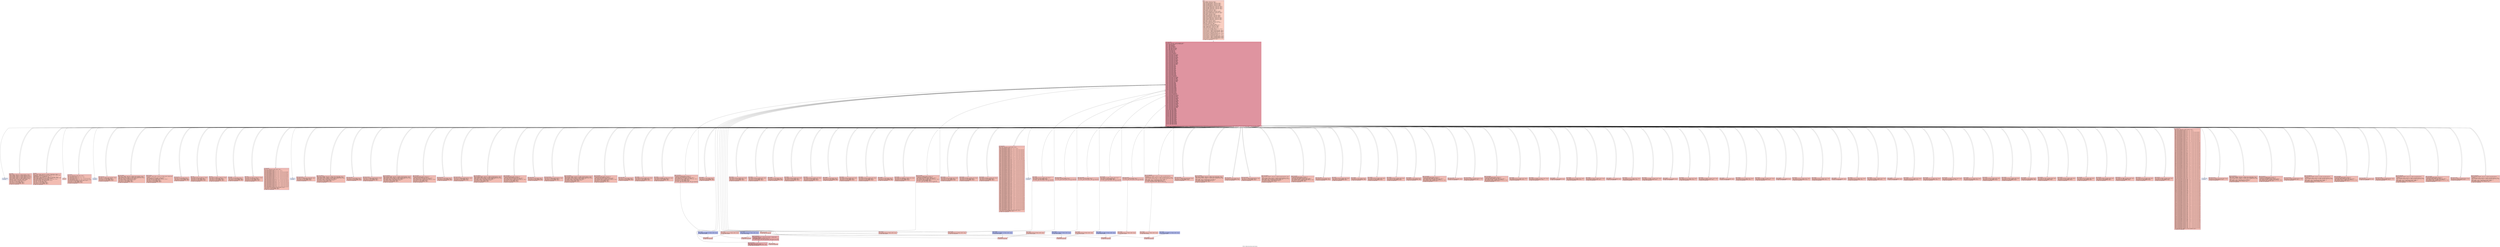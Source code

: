digraph "CFG for 'chakravyuha_decrypt_string' function" {
	label="CFG for 'chakravyuha_decrypt_string' function";

	Node0x57a5fcdefbb0 [shape=record,color="#3d50c3ff", style=filled, fillcolor="#f2907270" fontname="Courier",label="{entry:\l|  %dummy.var321 = alloca i32, align 4\l  %cff.state238 = alloca i32, align 4\l  %fake.counter.phialloca231 = alloca i32, align 4\l  %fake.counter182.phialloca = alloca i32, align 4\l  %fake.counter189.phialloca = alloca i32, align 4\l  %fake.counter196.phialloca = alloca i32, align 4\l  %fake.counter203.phialloca = alloca i32, align 4\l  %fake.counter.reload232.alloca = alloca i32, align 4\l  %fake.counter182.reload.alloca = alloca i32, align 4\l  %fake.counter189.reload.alloca = alloca i32, align 4\l  %fake.counter196.reload.alloca = alloca i32, align 4\l  %fake.counter203.reload.alloca = alloca i32, align 4\l  %dummy.var171 = alloca i32, align 4\l  %cff.state118 = alloca i32, align 4\l  %fake.counter.phialloca114 = alloca i32, align 4\l  %fake.counter94.phialloca = alloca i32, align 4\l  %fake.counter.reload115.alloca = alloca i32, align 4\l  %fake.counter94.reload.alloca = alloca i32, align 4\l  %dummy.var83 = alloca i32, align 4\l  %cff.state62 = alloca i32, align 4\l  %fake.counter.phialloca56 = alloca i32, align 4\l  %fake.counter23.phialloca = alloca i32, align 4\l  %fake.counter30.phialloca = alloca i32, align 4\l  %fake.counter37.phialloca = alloca i32, align 4\l  %fake.counter.reload57.alloca = alloca i32, align 4\l  %fake.counter23.reload.alloca = alloca i32, align 4\l  %fake.counter30.reload.alloca = alloca i32, align 4\l  %fake.counter37.reload.alloca = alloca i32, align 4\l  %dummy.var12 = alloca i32, align 4\l  %cff.state5 = alloca i32, align 4\l  %fake.counter.phialloca = alloca i32, align 4\l  %fake.counter.reload.alloca = alloca i32, align 4\l  %dummy.var = alloca i32, align 4\l  %cff.state = alloca i32, align 4\l  %index.phialloca = alloca i32, align 4\l  store i32 undef, ptr %index.phialloca, align 4\l  store i32 0, ptr %index.phialloca, align 4\l  %index.reload2.alloca = alloca i32, align 4\l  %index.reload1.alloca = alloca i32, align 4\l  %index.reload.alloca = alloca i32, align 4\l  store i32 1, ptr %cff.state, align 4\l  store i32 undef, ptr %fake.counter.phialloca, align 4\l  store i32 4, ptr %cff.state5, align 4\l  store i32 undef, ptr %fake.counter.phialloca56, align 4\l  store i32 undef, ptr %fake.counter23.phialloca, align 4\l  store i32 undef, ptr %fake.counter30.phialloca, align 4\l  store i32 undef, ptr %fake.counter37.phialloca, align 4\l  store i32 14, ptr %cff.state62, align 4\l  store i32 undef, ptr %fake.counter.phialloca114, align 4\l  store i32 undef, ptr %fake.counter94.phialloca, align 4\l  store i32 48, ptr %cff.state118, align 4\l  store i32 undef, ptr %fake.counter.phialloca231, align 4\l  store i32 undef, ptr %fake.counter182.phialloca, align 4\l  store i32 undef, ptr %fake.counter189.phialloca, align 4\l  store i32 undef, ptr %fake.counter196.phialloca, align 4\l  store i32 undef, ptr %fake.counter203.phialloca, align 4\l  store i32 75, ptr %cff.state238, align 4\l  br label %cff.dispatch239\l}"];
	Node0x57a5fcdefbb0 -> Node0x57a5fce734e0;
	Node0x57a5fcde7550 [shape=record,color="#3d50c3ff", style=filled, fillcolor="#e1675170" fontname="Courier",label="{loop_header:\l|  %index.reload3 = load i32, ptr %index.phialloca, align 4\l  %index.reload2 = load i32, ptr %index.phialloca, align 4\l  store i32 %index.reload2, ptr %index.reload2.alloca, align 4\l  %index.reload1 = load i32, ptr %index.phialloca, align 4\l  store i32 %index.reload1, ptr %index.reload1.alloca, align 4\l  %index.reload = load i32, ptr %index.phialloca, align 4\l  store i32 %index.reload, ptr %index.reload.alloca, align 4\l  %loop_cond = icmp slt i32 %index.reload3, %length\l  %cff.next = select i1 %loop_cond, i32 2, i32 3\l  store i32 %cff.next, ptr %cff.state, align 4\l  store i32 4, ptr %cff.state5, align 4\l  store i32 14, ptr %cff.state62, align 4\l  store i32 48, ptr %cff.state118, align 4\l  store i32 75, ptr %cff.state238, align 4\l  br label %cff.dispatch239\l}"];
	Node0x57a5fcde7550 -> Node0x57a5fce734e0;
	Node0x57a5fcde75b0 [shape=record,color="#3d50c3ff", style=filled, fillcolor="#e1675170" fontname="Courier",label="{loop_body:\l|  %index.reload2.reload = load i32, ptr %index.reload2.alloca, align 4\l  %src_char_ptr = getelementptr i8, ptr %src_ptr, i32 %index.reload2.reload\l  %loaded_byte = load i8, ptr %src_char_ptr, align 1\l  %decrypted_byte = xor i8 %loaded_byte, -97\l  %index.reload1.reload = load i32, ptr %index.reload1.alloca, align 4\l  %dest_char_ptr = getelementptr i8, ptr %dest_ptr, i32 %index.reload1.reload\l  store i8 %decrypted_byte, ptr %dest_char_ptr, align 1\l  %index.reload.reload = load i32, ptr %index.reload.alloca, align 4\l  %next_index = add i32 %index.reload.reload, 1\l  store i32 %next_index, ptr %index.phialloca, align 4\l  store i32 1, ptr %cff.state, align 4\l  store i32 4, ptr %cff.state5, align 4\l  store i32 14, ptr %cff.state62, align 4\l  store i32 48, ptr %cff.state118, align 4\l  store i32 75, ptr %cff.state238, align 4\l  br label %cff.dispatch239\l}"];
	Node0x57a5fcde75b0 -> Node0x57a5fce734e0;
	Node0x57a5fcde7610 [shape=record,color="#3d50c3ff", style=filled, fillcolor="#f2907270" fontname="Courier",label="{loop_exit:\l|  ret void\l}"];
	Node0x57a5fcde7670 [shape=record,color="#3d50c3ff", style=filled, fillcolor="#e1675170" fontname="Courier",label="{cff.dispatch:\l|  %cff.cur = load i32, ptr %cff.state, align 4\l  %0 = icmp eq i32 %cff.cur, 1\l  %cff.case.select = select i1 %0, i32 1, i32 5\l  %1 = icmp eq i32 %cff.cur, 2\l  %cff.case.select9 = select i1 %1, i32 2, i32 %cff.case.select\l  %2 = icmp eq i32 %cff.cur, 3\l  %cff.case.select10 = select i1 %2, i32 3, i32 %cff.case.select9\l  store i32 %cff.case.select10, ptr %cff.state5, align 4\l  store i32 14, ptr %cff.state62, align 4\l  store i32 48, ptr %cff.state118, align 4\l  store i32 75, ptr %cff.state238, align 4\l  br label %cff.dispatch239\l}"];
	Node0x57a5fcde7670 -> Node0x57a5fce734e0;
	Node0x57a5fcdfc3a0 [shape=record,color="#3d50c3ff", style=filled, fillcolor="#c7d7f070" fontname="Courier",label="{cff.default:\l|  unreachable\l}"];
	Node0x57a5fce07b30 [shape=record,color="#3d50c3ff", style=filled, fillcolor="#e1675170" fontname="Courier",label="{fake.loop.entry:\l|  store i32 0, ptr %fake.counter.phialloca, align 4\l  store i32 7, ptr %cff.state5, align 4\l  store i32 14, ptr %cff.state62, align 4\l  store i32 48, ptr %cff.state118, align 4\l  store i32 75, ptr %cff.state238, align 4\l  br label %cff.dispatch239\l}"];
	Node0x57a5fce07b30 -> Node0x57a5fce734e0;
	Node0x57a5fce07bc0 [shape=record,color="#3d50c3ff", style=filled, fillcolor="#e1675170" fontname="Courier",label="{fake.loop.header:\l|  %fake.counter.reload4 = load i32, ptr %fake.counter.phialloca, align 4\l  %fake.counter.reload = load i32, ptr %fake.counter.phialloca, align 4\l  store i32 %fake.counter.reload, ptr %fake.counter.reload.alloca, align 4\l  %fake.cond = icmp slt i32 %fake.counter.reload4, 10\l  %cff.next11 = select i1 %fake.cond, i32 8, i32 9\l  store i32 %cff.next11, ptr %cff.state5, align 4\l  store i32 14, ptr %cff.state62, align 4\l  store i32 48, ptr %cff.state118, align 4\l  store i32 75, ptr %cff.state238, align 4\l  br label %cff.dispatch239\l}"];
	Node0x57a5fce07bc0 -> Node0x57a5fce734e0;
	Node0x57a5fce07c50 [shape=record,color="#3d50c3ff", style=filled, fillcolor="#e1675170" fontname="Courier",label="{fake.loop.body:\l|  %fake.counter.reload.reload = load i32, ptr %fake.counter.reload.alloca,\l... align 4\l  %fake.inc = add i32 %fake.counter.reload.reload, 1\l  store volatile i32 6, ptr %dummy.var, align 4\l  store i32 %fake.inc, ptr %fake.counter.phialloca, align 4\l  store i32 7, ptr %cff.state5, align 4\l  store i32 14, ptr %cff.state62, align 4\l  store i32 48, ptr %cff.state118, align 4\l  store i32 75, ptr %cff.state238, align 4\l  br label %cff.dispatch239\l}"];
	Node0x57a5fce07c50 -> Node0x57a5fce734e0;
	Node0x57a5fce07ce0 [shape=record,color="#3d50c3ff", style=filled, fillcolor="#e1675170" fontname="Courier",label="{fake.loop.exit:\l|  store i32 4, ptr %cff.state5, align 4\l  store i32 14, ptr %cff.state62, align 4\l  store i32 48, ptr %cff.state118, align 4\l  store i32 75, ptr %cff.state238, align 4\l  br label %cff.dispatch239\l}"];
	Node0x57a5fce07ce0 -> Node0x57a5fce734e0;
	Node0x57a5fce082c0 [shape=record,color="#3d50c3ff", style=filled, fillcolor="#e1675170" fontname="Courier",label="{fake.then:\l|  store volatile i32 52, ptr %dummy.var, align 4\l  store i32 12, ptr %cff.state5, align 4\l  store i32 14, ptr %cff.state62, align 4\l  store i32 48, ptr %cff.state118, align 4\l  store i32 75, ptr %cff.state238, align 4\l  br label %cff.dispatch239\l}"];
	Node0x57a5fce082c0 -> Node0x57a5fce734e0;
	Node0x57a5fce08350 [shape=record,color="#3d50c3ff", style=filled, fillcolor="#e1675170" fontname="Courier",label="{fake.else:\l|  store volatile i32 2880, ptr %dummy.var, align 4\l  store i32 12, ptr %cff.state5, align 4\l  store i32 14, ptr %cff.state62, align 4\l  store i32 48, ptr %cff.state118, align 4\l  store i32 75, ptr %cff.state238, align 4\l  br label %cff.dispatch239\l}"];
	Node0x57a5fce08350 -> Node0x57a5fce734e0;
	Node0x57a5fce083e0 [shape=record,color="#3d50c3ff", style=filled, fillcolor="#e1675170" fontname="Courier",label="{fake.merge:\l|  store i32 4, ptr %cff.state5, align 4\l  store i32 14, ptr %cff.state62, align 4\l  store i32 48, ptr %cff.state118, align 4\l  store i32 75, ptr %cff.state238, align 4\l  br label %cff.dispatch239\l}"];
	Node0x57a5fce083e0 -> Node0x57a5fce734e0;
	Node0x57a5fce08740 [shape=record,color="#3d50c3ff", style=filled, fillcolor="#e1675170" fontname="Courier",label="{fake.block:\l|  store volatile i32 -4502, ptr %dummy.var, align 4\l  store i32 4, ptr %cff.state5, align 4\l  store i32 14, ptr %cff.state62, align 4\l  store i32 48, ptr %cff.state118, align 4\l  store i32 75, ptr %cff.state238, align 4\l  br label %cff.dispatch239\l}"];
	Node0x57a5fce08740 -> Node0x57a5fce734e0;
	Node0x57a5fce07e20 [shape=record,color="#3d50c3ff", style=filled, fillcolor="#e1675170" fontname="Courier",label="{cff.dispatch6:\l|  %cff.cur8 = load i32, ptr %cff.state5, align 4\l  %3 = icmp eq i32 %cff.cur8, 1\l  %cff.case.select66 = select i1 %3, i32 1, i32 15\l  %4 = icmp eq i32 %cff.cur8, 2\l  %cff.case.select67 = select i1 %4, i32 2, i32 %cff.case.select66\l  %5 = icmp eq i32 %cff.cur8, 3\l  %cff.case.select68 = select i1 %5, i32 3, i32 %cff.case.select67\l  %6 = icmp eq i32 %cff.cur8, 4\l  %cff.case.select69 = select i1 %6, i32 4, i32 %cff.case.select68\l  %7 = icmp eq i32 %cff.cur8, 5\l  %cff.case.select70 = select i1 %7, i32 5, i32 %cff.case.select69\l  %8 = icmp eq i32 %cff.cur8, 6\l  %cff.case.select71 = select i1 %8, i32 6, i32 %cff.case.select70\l  %9 = icmp eq i32 %cff.cur8, 7\l  %cff.case.select72 = select i1 %9, i32 7, i32 %cff.case.select71\l  %10 = icmp eq i32 %cff.cur8, 8\l  %cff.case.select73 = select i1 %10, i32 8, i32 %cff.case.select72\l  %11 = icmp eq i32 %cff.cur8, 9\l  %cff.case.select74 = select i1 %11, i32 9, i32 %cff.case.select73\l  %12 = icmp eq i32 %cff.cur8, 10\l  %cff.case.select75 = select i1 %12, i32 10, i32 %cff.case.select74\l  %13 = icmp eq i32 %cff.cur8, 11\l  %cff.case.select76 = select i1 %13, i32 11, i32 %cff.case.select75\l  %14 = icmp eq i32 %cff.cur8, 12\l  %cff.case.select77 = select i1 %14, i32 12, i32 %cff.case.select76\l  %15 = icmp eq i32 %cff.cur8, 13\l  %cff.case.select78 = select i1 %15, i32 13, i32 %cff.case.select77\l  store i32 %cff.case.select78, ptr %cff.state62, align 4\l  store i32 48, ptr %cff.state118, align 4\l  store i32 75, ptr %cff.state238, align 4\l  br label %cff.dispatch239\l}"];
	Node0x57a5fce07e20 -> Node0x57a5fce734e0;
	Node0x57a5fce07e80 [shape=record,color="#3d50c3ff", style=filled, fillcolor="#c7d7f070" fontname="Courier",label="{cff.default7:\l|  unreachable\l}"];
	Node0x57a5fce094a0 [shape=record,color="#3d50c3ff", style=filled, fillcolor="#e1675170" fontname="Courier",label="{fake.loop.entry13:\l|  store i32 0, ptr %fake.counter.phialloca56, align 4\l  store i32 17, ptr %cff.state62, align 4\l  store i32 48, ptr %cff.state118, align 4\l  store i32 75, ptr %cff.state238, align 4\l  br label %cff.dispatch239\l}"];
	Node0x57a5fce094a0 -> Node0x57a5fce734e0;
	Node0x57a5fce09500 [shape=record,color="#3d50c3ff", style=filled, fillcolor="#e1675170" fontname="Courier",label="{fake.loop.header14:\l|  %fake.counter.reload58 = load i32, ptr %fake.counter.phialloca56, align 4\l  %fake.counter.reload57 = load i32, ptr %fake.counter.phialloca56, align 4\l  store i32 %fake.counter.reload57, ptr %fake.counter.reload57.alloca, align 4\l  %fake.cond17 = icmp slt i32 %fake.counter.reload58, 10\l  %cff.next79 = select i1 %fake.cond17, i32 18, i32 19\l  store i32 %cff.next79, ptr %cff.state62, align 4\l  store i32 48, ptr %cff.state118, align 4\l  store i32 75, ptr %cff.state238, align 4\l  br label %cff.dispatch239\l}"];
	Node0x57a5fce09500 -> Node0x57a5fce734e0;
	Node0x57a5fce09590 [shape=record,color="#3d50c3ff", style=filled, fillcolor="#e1675170" fontname="Courier",label="{fake.loop.body15:\l|  %fake.counter.reload57.reload = load i32, ptr\l... %fake.counter.reload57.alloca, align 4\l  %fake.inc18 = add i32 %fake.counter.reload57.reload, 1\l  store volatile i32 6, ptr %dummy.var12, align 4\l  store i32 %fake.inc18, ptr %fake.counter.phialloca56, align 4\l  store i32 17, ptr %cff.state62, align 4\l  store i32 48, ptr %cff.state118, align 4\l  store i32 75, ptr %cff.state238, align 4\l  br i1 false, label %fake.loop.entry322, label %cff.dispatch239\l|{<s0>T|<s1>F}}"];
	Node0x57a5fce09590:s0 -> Node0x57a5fceb2580;
	Node0x57a5fce09590:s1 -> Node0x57a5fce734e0;
	Node0x57a5fce09620 [shape=record,color="#3d50c3ff", style=filled, fillcolor="#e1675170" fontname="Courier",label="{fake.loop.exit16:\l|  store i32 14, ptr %cff.state62, align 4\l  store i32 48, ptr %cff.state118, align 4\l  store i32 75, ptr %cff.state238, align 4\l  br label %cff.dispatch239\l}"];
	Node0x57a5fce09620 -> Node0x57a5fce734e0;
	Node0x57a5fce09c00 [shape=record,color="#3d50c3ff", style=filled, fillcolor="#e1675170" fontname="Courier",label="{fake.loop.entry19:\l|  store i32 0, ptr %fake.counter23.phialloca, align 4\l  store i32 21, ptr %cff.state62, align 4\l  store i32 48, ptr %cff.state118, align 4\l  store i32 75, ptr %cff.state238, align 4\l  br label %cff.dispatch239\l}"];
	Node0x57a5fce09c00 -> Node0x57a5fce734e0;
	Node0x57a5fce09c90 [shape=record,color="#3d50c3ff", style=filled, fillcolor="#e1675170" fontname="Courier",label="{fake.loop.header20:\l|  %fake.counter23.reload59 = load i32, ptr %fake.counter23.phialloca, align 4\l  %fake.counter23.reload = load i32, ptr %fake.counter23.phialloca, align 4\l  store i32 %fake.counter23.reload, ptr %fake.counter23.reload.alloca, align 4\l  %fake.cond24 = icmp slt i32 %fake.counter23.reload59, 10\l  %cff.next80 = select i1 %fake.cond24, i32 22, i32 23\l  store i32 %cff.next80, ptr %cff.state62, align 4\l  store i32 48, ptr %cff.state118, align 4\l  store i32 75, ptr %cff.state238, align 4\l  br label %cff.dispatch239\l}"];
	Node0x57a5fce09c90 -> Node0x57a5fce734e0;
	Node0x57a5fce09d20 [shape=record,color="#3d50c3ff", style=filled, fillcolor="#e1675170" fontname="Courier",label="{fake.loop.body21:\l|  %fake.counter23.reload.reload = load i32, ptr\l... %fake.counter23.reload.alloca, align 4\l  %fake.inc25 = add i32 %fake.counter23.reload.reload, 1\l  store volatile i32 34, ptr %dummy.var12, align 4\l  store i32 %fake.inc25, ptr %fake.counter23.phialloca, align 4\l  store i32 21, ptr %cff.state62, align 4\l  store i32 48, ptr %cff.state118, align 4\l  store i32 75, ptr %cff.state238, align 4\l  br label %cff.dispatch239\l}"];
	Node0x57a5fce09d20 -> Node0x57a5fce734e0;
	Node0x57a5fce09db0 [shape=record,color="#3d50c3ff", style=filled, fillcolor="#e1675170" fontname="Courier",label="{fake.loop.exit22:\l|  store i32 14, ptr %cff.state62, align 4\l  store i32 48, ptr %cff.state118, align 4\l  store i32 75, ptr %cff.state238, align 4\l  br label %cff.dispatch239\l}"];
	Node0x57a5fce09db0 -> Node0x57a5fce734e0;
	Node0x57a5fce1f010 [shape=record,color="#3d50c3ff", style=filled, fillcolor="#e1675170" fontname="Courier",label="{fake.loop.entry26:\l|  store i32 0, ptr %fake.counter30.phialloca, align 4\l  store i32 25, ptr %cff.state62, align 4\l  store i32 48, ptr %cff.state118, align 4\l  store i32 75, ptr %cff.state238, align 4\l  br label %cff.dispatch239\l}"];
	Node0x57a5fce1f010 -> Node0x57a5fce734e0;
	Node0x57a5fce1f0a0 [shape=record,color="#3d50c3ff", style=filled, fillcolor="#e1675170" fontname="Courier",label="{fake.loop.header27:\l|  %fake.counter30.reload60 = load i32, ptr %fake.counter30.phialloca, align 4\l  %fake.counter30.reload = load i32, ptr %fake.counter30.phialloca, align 4\l  store i32 %fake.counter30.reload, ptr %fake.counter30.reload.alloca, align 4\l  %fake.cond31 = icmp slt i32 %fake.counter30.reload60, 10\l  %cff.next81 = select i1 %fake.cond31, i32 26, i32 27\l  store i32 %cff.next81, ptr %cff.state62, align 4\l  store i32 48, ptr %cff.state118, align 4\l  store i32 75, ptr %cff.state238, align 4\l  br label %cff.dispatch239\l}"];
	Node0x57a5fce1f0a0 -> Node0x57a5fce734e0;
	Node0x57a5fce1f130 [shape=record,color="#3d50c3ff", style=filled, fillcolor="#e1675170" fontname="Courier",label="{fake.loop.body28:\l|  %fake.counter30.reload.reload = load i32, ptr\l... %fake.counter30.reload.alloca, align 4\l  %fake.inc32 = add i32 %fake.counter30.reload.reload, 1\l  store volatile i32 48, ptr %dummy.var12, align 4\l  store i32 %fake.inc32, ptr %fake.counter30.phialloca, align 4\l  store i32 25, ptr %cff.state62, align 4\l  store i32 48, ptr %cff.state118, align 4\l  store i32 75, ptr %cff.state238, align 4\l  br label %cff.dispatch239\l}"];
	Node0x57a5fce1f130 -> Node0x57a5fce734e0;
	Node0x57a5fce1f1c0 [shape=record,color="#3d50c3ff", style=filled, fillcolor="#e1675170" fontname="Courier",label="{fake.loop.exit29:\l|  store i32 14, ptr %cff.state62, align 4\l  store i32 48, ptr %cff.state118, align 4\l  store i32 75, ptr %cff.state238, align 4\l  br label %cff.dispatch239\l}"];
	Node0x57a5fce1f1c0 -> Node0x57a5fce734e0;
	Node0x57a5fce1f7a0 [shape=record,color="#3d50c3ff", style=filled, fillcolor="#e1675170" fontname="Courier",label="{fake.loop.entry33:\l|  store i32 0, ptr %fake.counter37.phialloca, align 4\l  store i32 29, ptr %cff.state62, align 4\l  store i32 48, ptr %cff.state118, align 4\l  store i32 75, ptr %cff.state238, align 4\l  br label %cff.dispatch239\l}"];
	Node0x57a5fce1f7a0 -> Node0x57a5fce734e0;
	Node0x57a5fce1f830 [shape=record,color="#3d50c3ff", style=filled, fillcolor="#e1675170" fontname="Courier",label="{fake.loop.header34:\l|  %fake.counter37.reload61 = load i32, ptr %fake.counter37.phialloca, align 4\l  %fake.counter37.reload = load i32, ptr %fake.counter37.phialloca, align 4\l  store i32 %fake.counter37.reload, ptr %fake.counter37.reload.alloca, align 4\l  %fake.cond38 = icmp slt i32 %fake.counter37.reload61, 10\l  %cff.next82 = select i1 %fake.cond38, i32 30, i32 31\l  store i32 %cff.next82, ptr %cff.state62, align 4\l  store i32 48, ptr %cff.state118, align 4\l  store i32 75, ptr %cff.state238, align 4\l  br label %cff.dispatch239\l}"];
	Node0x57a5fce1f830 -> Node0x57a5fce734e0;
	Node0x57a5fce1f8c0 [shape=record,color="#3d50c3ff", style=filled, fillcolor="#e1675170" fontname="Courier",label="{fake.loop.body35:\l|  %fake.counter37.reload.reload = load i32, ptr\l... %fake.counter37.reload.alloca, align 4\l  %fake.inc39 = add i32 %fake.counter37.reload.reload, 1\l  store volatile i32 3474, ptr %dummy.var12, align 4\l  store i32 %fake.inc39, ptr %fake.counter37.phialloca, align 4\l  store i32 29, ptr %cff.state62, align 4\l  store i32 48, ptr %cff.state118, align 4\l  store i32 75, ptr %cff.state238, align 4\l  br label %cff.dispatch239\l}"];
	Node0x57a5fce1f8c0 -> Node0x57a5fce734e0;
	Node0x57a5fce1f950 [shape=record,color="#3d50c3ff", style=filled, fillcolor="#e1675170" fontname="Courier",label="{fake.loop.exit36:\l|  store i32 14, ptr %cff.state62, align 4\l  store i32 48, ptr %cff.state118, align 4\l  store i32 75, ptr %cff.state238, align 4\l  br label %cff.dispatch239\l}"];
	Node0x57a5fce1f950 -> Node0x57a5fce734e0;
	Node0x57a5fce1ffc0 [shape=record,color="#3d50c3ff", style=filled, fillcolor="#e1675170" fontname="Courier",label="{fake.then40:\l|  store volatile i32 70, ptr %dummy.var12, align 4\l  store i32 34, ptr %cff.state62, align 4\l  store i32 48, ptr %cff.state118, align 4\l  store i32 75, ptr %cff.state238, align 4\l  br label %cff.dispatch239\l}"];
	Node0x57a5fce1ffc0 -> Node0x57a5fce734e0;
	Node0x57a5fce20050 [shape=record,color="#3d50c3ff", style=filled, fillcolor="#e1675170" fontname="Courier",label="{fake.else41:\l|  store volatile i32 967680, ptr %dummy.var12, align 4\l  store i32 34, ptr %cff.state62, align 4\l  store i32 48, ptr %cff.state118, align 4\l  store i32 75, ptr %cff.state238, align 4\l  br label %cff.dispatch239\l}"];
	Node0x57a5fce20050 -> Node0x57a5fce734e0;
	Node0x57a5fce200e0 [shape=record,color="#3d50c3ff", style=filled, fillcolor="#e1675170" fontname="Courier",label="{fake.merge42:\l|  store i32 14, ptr %cff.state62, align 4\l  store i32 48, ptr %cff.state118, align 4\l  store i32 75, ptr %cff.state238, align 4\l  br label %cff.dispatch239\l}"];
	Node0x57a5fce200e0 -> Node0x57a5fce734e0;
	Node0x57a5fce20440 [shape=record,color="#3d50c3ff", style=filled, fillcolor="#e1675170" fontname="Courier",label="{fake.then43:\l|  store volatile i32 45, ptr %dummy.var12, align 4\l  store i32 37, ptr %cff.state62, align 4\l  store i32 48, ptr %cff.state118, align 4\l  store i32 75, ptr %cff.state238, align 4\l  br label %cff.dispatch239\l}"];
	Node0x57a5fce20440 -> Node0x57a5fce734e0;
	Node0x57a5fce204d0 [shape=record,color="#3d50c3ff", style=filled, fillcolor="#e1675170" fontname="Courier",label="{fake.else44:\l|  store volatile i32 144, ptr %dummy.var12, align 4\l  store i32 37, ptr %cff.state62, align 4\l  store i32 48, ptr %cff.state118, align 4\l  store i32 75, ptr %cff.state238, align 4\l  br label %cff.dispatch239\l}"];
	Node0x57a5fce204d0 -> Node0x57a5fce734e0;
	Node0x57a5fce20560 [shape=record,color="#3d50c3ff", style=filled, fillcolor="#e1675170" fontname="Courier",label="{fake.merge45:\l|  store i32 14, ptr %cff.state62, align 4\l  store i32 48, ptr %cff.state118, align 4\l  store i32 75, ptr %cff.state238, align 4\l  br label %cff.dispatch239\l}"];
	Node0x57a5fce20560 -> Node0x57a5fce734e0;
	Node0x57a5fce208c0 [shape=record,color="#3d50c3ff", style=filled, fillcolor="#e1675170" fontname="Courier",label="{fake.then46:\l|  store volatile i32 48, ptr %dummy.var12, align 4\l  store i32 40, ptr %cff.state62, align 4\l  store i32 48, ptr %cff.state118, align 4\l  store i32 75, ptr %cff.state238, align 4\l  br label %cff.dispatch239\l}"];
	Node0x57a5fce208c0 -> Node0x57a5fce734e0;
	Node0x57a5fce20950 [shape=record,color="#3d50c3ff", style=filled, fillcolor="#e1675170" fontname="Courier",label="{fake.else47:\l|  store volatile i32 576, ptr %dummy.var12, align 4\l  store i32 40, ptr %cff.state62, align 4\l  store i32 48, ptr %cff.state118, align 4\l  store i32 75, ptr %cff.state238, align 4\l  br label %cff.dispatch239\l}"];
	Node0x57a5fce20950 -> Node0x57a5fce734e0;
	Node0x57a5fce209e0 [shape=record,color="#3d50c3ff", style=filled, fillcolor="#e1675170" fontname="Courier",label="{fake.merge48:\l|  store i32 14, ptr %cff.state62, align 4\l  store i32 48, ptr %cff.state118, align 4\l  store i32 75, ptr %cff.state238, align 4\l  br label %cff.dispatch239\l}"];
	Node0x57a5fce209e0 -> Node0x57a5fce734e0;
	Node0x57a5fce20d40 [shape=record,color="#3d50c3ff", style=filled, fillcolor="#e1675170" fontname="Courier",label="{fake.then49:\l|  store volatile i32 48, ptr %dummy.var12, align 4\l  store i32 43, ptr %cff.state62, align 4\l  store i32 48, ptr %cff.state118, align 4\l  store i32 75, ptr %cff.state238, align 4\l  br label %cff.dispatch239\l}"];
	Node0x57a5fce20d40 -> Node0x57a5fce734e0;
	Node0x57a5fce20dd0 [shape=record,color="#3d50c3ff", style=filled, fillcolor="#e1675170" fontname="Courier",label="{fake.else50:\l|  store volatile i32 576, ptr %dummy.var12, align 4\l  store i32 43, ptr %cff.state62, align 4\l  store i32 48, ptr %cff.state118, align 4\l  store i32 75, ptr %cff.state238, align 4\l  br label %cff.dispatch239\l}"];
	Node0x57a5fce20dd0 -> Node0x57a5fce734e0;
	Node0x57a5fce20e60 [shape=record,color="#3d50c3ff", style=filled, fillcolor="#e1675170" fontname="Courier",label="{fake.merge51:\l|  store i32 14, ptr %cff.state62, align 4\l  store i32 48, ptr %cff.state118, align 4\l  store i32 75, ptr %cff.state238, align 4\l  br label %cff.dispatch239\l}"];
	Node0x57a5fce20e60 -> Node0x57a5fce734e0;
	Node0x57a5fce211c0 [shape=record,color="#3d50c3ff", style=filled, fillcolor="#e1675170" fontname="Courier",label="{fake.block52:\l|  store volatile i32 -21962640, ptr %dummy.var12, align 4\l  store i32 14, ptr %cff.state62, align 4\l  store i32 48, ptr %cff.state118, align 4\l  store i32 75, ptr %cff.state238, align 4\l  br label %cff.dispatch239\l}"];
	Node0x57a5fce211c0 -> Node0x57a5fce734e0;
	Node0x57a5fce21610 [shape=record,color="#3d50c3ff", style=filled, fillcolor="#e1675170" fontname="Courier",label="{fake.block53:\l|  store volatile i32 8, ptr %dummy.var12, align 4\l  store i32 14, ptr %cff.state62, align 4\l  store i32 48, ptr %cff.state118, align 4\l  store i32 75, ptr %cff.state238, align 4\l  br label %cff.dispatch239\l}"];
	Node0x57a5fce21610 -> Node0x57a5fce734e0;
	Node0x57a5fce217f0 [shape=record,color="#3d50c3ff", style=filled, fillcolor="#e1675170" fontname="Courier",label="{fake.block54:\l|  store volatile i32 2132, ptr %dummy.var12, align 4\l  store i32 14, ptr %cff.state62, align 4\l  store i32 48, ptr %cff.state118, align 4\l  store i32 75, ptr %cff.state238, align 4\l  br label %cff.dispatch239\l}"];
	Node0x57a5fce217f0 -> Node0x57a5fce734e0;
	Node0x57a5fce10b80 [shape=record,color="#3d50c3ff", style=filled, fillcolor="#e1675170" fontname="Courier",label="{fake.block55:\l|  store volatile i32 2206, ptr %dummy.var12, align 4\l  store i32 14, ptr %cff.state62, align 4\l  store i32 48, ptr %cff.state118, align 4\l  store i32 75, ptr %cff.state238, align 4\l  br label %cff.dispatch239\l}"];
	Node0x57a5fce10b80 -> Node0x57a5fce734e0;
	Node0x57a5fce09760 [shape=record,color="#3d50c3ff", style=filled, fillcolor="#e1675170" fontname="Courier",label="{cff.dispatch63:\l|  %cff.cur65 = load i32, ptr %cff.state62, align 4\l  %16 = icmp eq i32 %cff.cur65, 1\l  %cff.case.select122 = select i1 %16, i32 1, i32 49\l  %17 = icmp eq i32 %cff.cur65, 2\l  %cff.case.select123 = select i1 %17, i32 2, i32 %cff.case.select122\l  %18 = icmp eq i32 %cff.cur65, 3\l  %cff.case.select124 = select i1 %18, i32 3, i32 %cff.case.select123\l  %19 = icmp eq i32 %cff.cur65, 4\l  %cff.case.select125 = select i1 %19, i32 4, i32 %cff.case.select124\l  %20 = icmp eq i32 %cff.cur65, 5\l  %cff.case.select126 = select i1 %20, i32 5, i32 %cff.case.select125\l  %21 = icmp eq i32 %cff.cur65, 6\l  %cff.case.select127 = select i1 %21, i32 6, i32 %cff.case.select126\l  %22 = icmp eq i32 %cff.cur65, 7\l  %cff.case.select128 = select i1 %22, i32 7, i32 %cff.case.select127\l  %23 = icmp eq i32 %cff.cur65, 8\l  %cff.case.select129 = select i1 %23, i32 8, i32 %cff.case.select128\l  %24 = icmp eq i32 %cff.cur65, 9\l  %cff.case.select130 = select i1 %24, i32 9, i32 %cff.case.select129\l  %25 = icmp eq i32 %cff.cur65, 10\l  %cff.case.select131 = select i1 %25, i32 10, i32 %cff.case.select130\l  %26 = icmp eq i32 %cff.cur65, 11\l  %cff.case.select132 = select i1 %26, i32 11, i32 %cff.case.select131\l  %27 = icmp eq i32 %cff.cur65, 12\l  %cff.case.select133 = select i1 %27, i32 12, i32 %cff.case.select132\l  %28 = icmp eq i32 %cff.cur65, 13\l  %cff.case.select134 = select i1 %28, i32 13, i32 %cff.case.select133\l  %29 = icmp eq i32 %cff.cur65, 14\l  %cff.case.select135 = select i1 %29, i32 14, i32 %cff.case.select134\l  %30 = icmp eq i32 %cff.cur65, 15\l  %cff.case.select136 = select i1 %30, i32 15, i32 %cff.case.select135\l  %31 = icmp eq i32 %cff.cur65, 16\l  %cff.case.select137 = select i1 %31, i32 16, i32 %cff.case.select136\l  %32 = icmp eq i32 %cff.cur65, 17\l  %cff.case.select138 = select i1 %32, i32 17, i32 %cff.case.select137\l  %33 = icmp eq i32 %cff.cur65, 18\l  %cff.case.select139 = select i1 %33, i32 18, i32 %cff.case.select138\l  %34 = icmp eq i32 %cff.cur65, 19\l  %cff.case.select140 = select i1 %34, i32 19, i32 %cff.case.select139\l  %35 = icmp eq i32 %cff.cur65, 20\l  %cff.case.select141 = select i1 %35, i32 20, i32 %cff.case.select140\l  %36 = icmp eq i32 %cff.cur65, 21\l  %cff.case.select142 = select i1 %36, i32 21, i32 %cff.case.select141\l  %37 = icmp eq i32 %cff.cur65, 22\l  %cff.case.select143 = select i1 %37, i32 22, i32 %cff.case.select142\l  %38 = icmp eq i32 %cff.cur65, 23\l  %cff.case.select144 = select i1 %38, i32 23, i32 %cff.case.select143\l  %39 = icmp eq i32 %cff.cur65, 24\l  %cff.case.select145 = select i1 %39, i32 24, i32 %cff.case.select144\l  %40 = icmp eq i32 %cff.cur65, 25\l  %cff.case.select146 = select i1 %40, i32 25, i32 %cff.case.select145\l  %41 = icmp eq i32 %cff.cur65, 26\l  %cff.case.select147 = select i1 %41, i32 26, i32 %cff.case.select146\l  %42 = icmp eq i32 %cff.cur65, 27\l  %cff.case.select148 = select i1 %42, i32 27, i32 %cff.case.select147\l  %43 = icmp eq i32 %cff.cur65, 28\l  %cff.case.select149 = select i1 %43, i32 28, i32 %cff.case.select148\l  %44 = icmp eq i32 %cff.cur65, 29\l  %cff.case.select150 = select i1 %44, i32 29, i32 %cff.case.select149\l  %45 = icmp eq i32 %cff.cur65, 30\l  %cff.case.select151 = select i1 %45, i32 30, i32 %cff.case.select150\l  %46 = icmp eq i32 %cff.cur65, 31\l  %cff.case.select152 = select i1 %46, i32 31, i32 %cff.case.select151\l  %47 = icmp eq i32 %cff.cur65, 32\l  %cff.case.select153 = select i1 %47, i32 32, i32 %cff.case.select152\l  %48 = icmp eq i32 %cff.cur65, 33\l  %cff.case.select154 = select i1 %48, i32 33, i32 %cff.case.select153\l  %49 = icmp eq i32 %cff.cur65, 34\l  %cff.case.select155 = select i1 %49, i32 34, i32 %cff.case.select154\l  %50 = icmp eq i32 %cff.cur65, 35\l  %cff.case.select156 = select i1 %50, i32 35, i32 %cff.case.select155\l  %51 = icmp eq i32 %cff.cur65, 36\l  %cff.case.select157 = select i1 %51, i32 36, i32 %cff.case.select156\l  %52 = icmp eq i32 %cff.cur65, 37\l  %cff.case.select158 = select i1 %52, i32 37, i32 %cff.case.select157\l  %53 = icmp eq i32 %cff.cur65, 38\l  %cff.case.select159 = select i1 %53, i32 38, i32 %cff.case.select158\l  %54 = icmp eq i32 %cff.cur65, 39\l  %cff.case.select160 = select i1 %54, i32 39, i32 %cff.case.select159\l  %55 = icmp eq i32 %cff.cur65, 40\l  %cff.case.select161 = select i1 %55, i32 40, i32 %cff.case.select160\l  %56 = icmp eq i32 %cff.cur65, 41\l  %cff.case.select162 = select i1 %56, i32 41, i32 %cff.case.select161\l  %57 = icmp eq i32 %cff.cur65, 42\l  %cff.case.select163 = select i1 %57, i32 42, i32 %cff.case.select162\l  %58 = icmp eq i32 %cff.cur65, 43\l  %cff.case.select164 = select i1 %58, i32 43, i32 %cff.case.select163\l  %59 = icmp eq i32 %cff.cur65, 44\l  %cff.case.select165 = select i1 %59, i32 44, i32 %cff.case.select164\l  %60 = icmp eq i32 %cff.cur65, 45\l  %cff.case.select166 = select i1 %60, i32 45, i32 %cff.case.select165\l  %61 = icmp eq i32 %cff.cur65, 46\l  %cff.case.select167 = select i1 %61, i32 46, i32 %cff.case.select166\l  %62 = icmp eq i32 %cff.cur65, 47\l  %cff.case.select168 = select i1 %62, i32 47, i32 %cff.case.select167\l  store i32 %cff.case.select168, ptr %cff.state118, align 4\l  store i32 75, ptr %cff.state238, align 4\l  br label %cff.dispatch239\l}"];
	Node0x57a5fce09760 -> Node0x57a5fce734e0;
	Node0x57a5fce097c0 [shape=record,color="#3d50c3ff", style=filled, fillcolor="#cbd8ee70" fontname="Courier",label="{cff.default64:\l|  unreachable\l}"];
	Node0x57a5fce3fef0 [shape=record,color="#3d50c3ff", style=filled, fillcolor="#e1675170" fontname="Courier",label="{fake.loop.entry84:\l|  store i32 0, ptr %fake.counter.phialloca114, align 4\l  store i32 51, ptr %cff.state118, align 4\l  store i32 75, ptr %cff.state238, align 4\l  br label %cff.dispatch239\l}"];
	Node0x57a5fce3fef0 -> Node0x57a5fce734e0;
	Node0x57a5fce3ff50 [shape=record,color="#3d50c3ff", style=filled, fillcolor="#e1675170" fontname="Courier",label="{fake.loop.header85:\l|  %fake.counter.reload116 = load i32, ptr %fake.counter.phialloca114, align 4\l  %fake.counter.reload115 = load i32, ptr %fake.counter.phialloca114, align 4\l  store i32 %fake.counter.reload115, ptr %fake.counter.reload115.alloca, align\l... 4\l  %fake.cond88 = icmp slt i32 %fake.counter.reload116, 10\l  %cff.next169 = select i1 %fake.cond88, i32 52, i32 53\l  store i32 %cff.next169, ptr %cff.state118, align 4\l  store i32 75, ptr %cff.state238, align 4\l  br label %cff.dispatch239\l}"];
	Node0x57a5fce3ff50 -> Node0x57a5fce734e0;
	Node0x57a5fce3ffe0 [shape=record,color="#3d50c3ff", style=filled, fillcolor="#e1675170" fontname="Courier",label="{fake.loop.body86:\l|  %fake.counter.reload115.reload = load i32, ptr\l... %fake.counter.reload115.alloca, align 4\l  %fake.inc89 = add i32 %fake.counter.reload115.reload, 1\l  store volatile i32 312, ptr %dummy.var83, align 4\l  store i32 %fake.inc89, ptr %fake.counter.phialloca114, align 4\l  store i32 51, ptr %cff.state118, align 4\l  store i32 75, ptr %cff.state238, align 4\l  br i1 false, label %fake.then331, label %cff.dispatch239\l|{<s0>T|<s1>F}}"];
	Node0x57a5fce3ffe0:s0 -> Node0x57a5fceb3160;
	Node0x57a5fce3ffe0:s1 -> Node0x57a5fce734e0;
	Node0x57a5fce40070 [shape=record,color="#3d50c3ff", style=filled, fillcolor="#e1675170" fontname="Courier",label="{fake.loop.exit87:\l|  store i32 48, ptr %cff.state118, align 4\l  store i32 75, ptr %cff.state238, align 4\l  br label %cff.dispatch239\l}"];
	Node0x57a5fce40070 -> Node0x57a5fce734e0;
	Node0x57a5fce40620 [shape=record,color="#3d50c3ff", style=filled, fillcolor="#e1675170" fontname="Courier",label="{fake.loop.entry90:\l|  store i32 0, ptr %fake.counter94.phialloca, align 4\l  store i32 55, ptr %cff.state118, align 4\l  store i32 75, ptr %cff.state238, align 4\l  br label %cff.dispatch239\l}"];
	Node0x57a5fce40620 -> Node0x57a5fce734e0;
	Node0x57a5fce406b0 [shape=record,color="#3d50c3ff", style=filled, fillcolor="#e1675170" fontname="Courier",label="{fake.loop.header91:\l|  %fake.counter94.reload117 = load i32, ptr %fake.counter94.phialloca, align\l... 4\l  %fake.counter94.reload = load i32, ptr %fake.counter94.phialloca, align 4\l  store i32 %fake.counter94.reload, ptr %fake.counter94.reload.alloca, align 4\l  %fake.cond95 = icmp slt i32 %fake.counter94.reload117, 10\l  %cff.next170 = select i1 %fake.cond95, i32 56, i32 57\l  store i32 %cff.next170, ptr %cff.state118, align 4\l  store i32 75, ptr %cff.state238, align 4\l  br label %cff.dispatch239\l}"];
	Node0x57a5fce406b0 -> Node0x57a5fce734e0;
	Node0x57a5fce40740 [shape=record,color="#3d50c3ff", style=filled, fillcolor="#e1675170" fontname="Courier",label="{fake.loop.body92:\l|  %fake.counter94.reload.reload = load i32, ptr\l... %fake.counter94.reload.alloca, align 4\l  %fake.inc96 = add i32 %fake.counter94.reload.reload, 1\l  store volatile i32 10610, ptr %dummy.var83, align 4\l  store i32 %fake.inc96, ptr %fake.counter94.phialloca, align 4\l  store i32 55, ptr %cff.state118, align 4\l  store i32 75, ptr %cff.state238, align 4\l  br label %cff.dispatch239\l}"];
	Node0x57a5fce40740 -> Node0x57a5fce734e0;
	Node0x57a5fce407d0 [shape=record,color="#3d50c3ff", style=filled, fillcolor="#e1675170" fontname="Courier",label="{fake.loop.exit93:\l|  store i32 48, ptr %cff.state118, align 4\l  store i32 75, ptr %cff.state238, align 4\l  br label %cff.dispatch239\l}"];
	Node0x57a5fce407d0 -> Node0x57a5fce734e0;
	Node0x57a5fce40f30 [shape=record,color="#3d50c3ff", style=filled, fillcolor="#e1675170" fontname="Courier",label="{fake.then97:\l|  store volatile i32 45, ptr %dummy.var83, align 4\l  store i32 60, ptr %cff.state118, align 4\l  store i32 75, ptr %cff.state238, align 4\l  br label %cff.dispatch239\l}"];
	Node0x57a5fce40f30 -> Node0x57a5fce734e0;
	Node0x57a5fce40fc0 [shape=record,color="#3d50c3ff", style=filled, fillcolor="#e1675170" fontname="Courier",label="{fake.else98:\l|  store volatile i32 144, ptr %dummy.var83, align 4\l  store i32 60, ptr %cff.state118, align 4\l  store i32 75, ptr %cff.state238, align 4\l  br i1 false, label %fake.then343, label %cff.dispatch239\l|{<s0>T|<s1>F}}"];
	Node0x57a5fce40fc0:s0 -> Node0x57a5fceb4360;
	Node0x57a5fce40fc0:s1 -> Node0x57a5fce734e0;
	Node0x57a5fce41050 [shape=record,color="#3d50c3ff", style=filled, fillcolor="#e1675170" fontname="Courier",label="{fake.merge99:\l|  store i32 48, ptr %cff.state118, align 4\l  store i32 75, ptr %cff.state238, align 4\l  br label %cff.dispatch239\l}"];
	Node0x57a5fce41050 -> Node0x57a5fce734e0;
	Node0x57a5fce413b0 [shape=record,color="#3d50c3ff", style=filled, fillcolor="#e1675170" fontname="Courier",label="{fake.then100:\l|  store volatile i32 45, ptr %dummy.var83, align 4\l  store i32 63, ptr %cff.state118, align 4\l  store i32 75, ptr %cff.state238, align 4\l  br label %cff.dispatch239\l}"];
	Node0x57a5fce413b0 -> Node0x57a5fce734e0;
	Node0x57a5fce41440 [shape=record,color="#3d50c3ff", style=filled, fillcolor="#e1675170" fontname="Courier",label="{fake.else101:\l|  store volatile i32 144, ptr %dummy.var83, align 4\l  store i32 63, ptr %cff.state118, align 4\l  store i32 75, ptr %cff.state238, align 4\l  br label %cff.dispatch239\l}"];
	Node0x57a5fce41440 -> Node0x57a5fce734e0;
	Node0x57a5fce414d0 [shape=record,color="#3d50c3ff", style=filled, fillcolor="#e1675170" fontname="Courier",label="{fake.merge102:\l|  store i32 48, ptr %cff.state118, align 4\l  store i32 75, ptr %cff.state238, align 4\l  br label %cff.dispatch239\l}"];
	Node0x57a5fce414d0 -> Node0x57a5fce734e0;
	Node0x57a5fce41830 [shape=record,color="#3d50c3ff", style=filled, fillcolor="#e1675170" fontname="Courier",label="{fake.then103:\l|  store volatile i32 48, ptr %dummy.var83, align 4\l  store i32 66, ptr %cff.state118, align 4\l  store i32 75, ptr %cff.state238, align 4\l  br label %cff.dispatch239\l}"];
	Node0x57a5fce41830 -> Node0x57a5fce734e0;
	Node0x57a5fce418c0 [shape=record,color="#3d50c3ff", style=filled, fillcolor="#e1675170" fontname="Courier",label="{fake.else104:\l|  store volatile i32 576, ptr %dummy.var83, align 4\l  store i32 66, ptr %cff.state118, align 4\l  store i32 75, ptr %cff.state238, align 4\l  br label %cff.dispatch239\l}"];
	Node0x57a5fce418c0 -> Node0x57a5fce734e0;
	Node0x57a5fce41950 [shape=record,color="#3d50c3ff", style=filled, fillcolor="#e1675170" fontname="Courier",label="{fake.merge105:\l|  store i32 48, ptr %cff.state118, align 4\l  store i32 75, ptr %cff.state238, align 4\l  br label %cff.dispatch239\l}"];
	Node0x57a5fce41950 -> Node0x57a5fce734e0;
	Node0x57a5fce41cb0 [shape=record,color="#3d50c3ff", style=filled, fillcolor="#e1675170" fontname="Courier",label="{fake.block106:\l|  store volatile i32 -979, ptr %dummy.var83, align 4\l  store i32 48, ptr %cff.state118, align 4\l  store i32 75, ptr %cff.state238, align 4\l  br label %cff.dispatch239\l}"];
	Node0x57a5fce41cb0 -> Node0x57a5fce734e0;
	Node0x57a5fce42040 [shape=record,color="#3d50c3ff", style=filled, fillcolor="#e1675170" fontname="Courier",label="{fake.block107:\l|  store volatile i32 410, ptr %dummy.var83, align 4\l  store i32 48, ptr %cff.state118, align 4\l  store i32 75, ptr %cff.state238, align 4\l  br label %cff.dispatch239\l}"];
	Node0x57a5fce42040 -> Node0x57a5fce734e0;
	Node0x57a5fce423a0 [shape=record,color="#3d50c3ff", style=filled, fillcolor="#e1675170" fontname="Courier",label="{fake.block108:\l|  store volatile i32 12, ptr %dummy.var83, align 4\l  store i32 48, ptr %cff.state118, align 4\l  store i32 75, ptr %cff.state238, align 4\l  br label %cff.dispatch239\l}"];
	Node0x57a5fce423a0 -> Node0x57a5fce734e0;
	Node0x57a5fce42580 [shape=record,color="#3d50c3ff", style=filled, fillcolor="#e1675170" fontname="Courier",label="{fake.block109:\l|  store volatile i32 -6528, ptr %dummy.var83, align 4\l  store i32 48, ptr %cff.state118, align 4\l  store i32 75, ptr %cff.state238, align 4\l  br i1 false, label %fake.then328, label %cff.dispatch239\l|{<s0>T|<s1>F}}"];
	Node0x57a5fce42580:s0 -> Node0x57a5fceb2ce0;
	Node0x57a5fce42580:s1 -> Node0x57a5fce734e0;
	Node0x57a5fce428e0 [shape=record,color="#3d50c3ff", style=filled, fillcolor="#e1675170" fontname="Courier",label="{fake.block110:\l|  store volatile i32 361, ptr %dummy.var83, align 4\l  store i32 48, ptr %cff.state118, align 4\l  store i32 75, ptr %cff.state238, align 4\l  br label %cff.dispatch239\l}"];
	Node0x57a5fce428e0 -> Node0x57a5fce734e0;
	Node0x57a5fce42b80 [shape=record,color="#3d50c3ff", style=filled, fillcolor="#e1675170" fontname="Courier",label="{fake.block111:\l|  store volatile i32 -8850, ptr %dummy.var83, align 4\l  store i32 48, ptr %cff.state118, align 4\l  store i32 75, ptr %cff.state238, align 4\l  br label %cff.dispatch239\l}"];
	Node0x57a5fce42b80 -> Node0x57a5fce734e0;
	Node0x57a5fce42f40 [shape=record,color="#3d50c3ff", style=filled, fillcolor="#e1675170" fontname="Courier",label="{fake.block112:\l|  store volatile i32 11, ptr %dummy.var83, align 4\l  store i32 48, ptr %cff.state118, align 4\l  store i32 75, ptr %cff.state238, align 4\l  br label %cff.dispatch239\l}"];
	Node0x57a5fce42f40 -> Node0x57a5fce734e0;
	Node0x57a5fce43120 [shape=record,color="#3d50c3ff", style=filled, fillcolor="#e1675170" fontname="Courier",label="{fake.block113:\l|  store volatile i32 4631, ptr %dummy.var83, align 4\l  store i32 48, ptr %cff.state118, align 4\l  store i32 75, ptr %cff.state238, align 4\l  br label %cff.dispatch239\l}"];
	Node0x57a5fce43120 -> Node0x57a5fce734e0;
	Node0x57a5fce401b0 [shape=record,color="#3d50c3ff", style=filled, fillcolor="#e1675170" fontname="Courier",label="{cff.dispatch119:\l|  %cff.cur121 = load i32, ptr %cff.state118, align 4\l  %63 = icmp eq i32 %cff.cur121, 1\l  %cff.case.select242 = select i1 %63, i32 1, i32 76\l  %64 = icmp eq i32 %cff.cur121, 2\l  %cff.case.select243 = select i1 %64, i32 2, i32 %cff.case.select242\l  %65 = icmp eq i32 %cff.cur121, 3\l  %cff.case.select244 = select i1 %65, i32 3, i32 %cff.case.select243\l  %66 = icmp eq i32 %cff.cur121, 4\l  %cff.case.select245 = select i1 %66, i32 4, i32 %cff.case.select244\l  %67 = icmp eq i32 %cff.cur121, 5\l  %cff.case.select246 = select i1 %67, i32 5, i32 %cff.case.select245\l  %68 = icmp eq i32 %cff.cur121, 6\l  %cff.case.select247 = select i1 %68, i32 6, i32 %cff.case.select246\l  %69 = icmp eq i32 %cff.cur121, 7\l  %cff.case.select248 = select i1 %69, i32 7, i32 %cff.case.select247\l  %70 = icmp eq i32 %cff.cur121, 8\l  %cff.case.select249 = select i1 %70, i32 8, i32 %cff.case.select248\l  %71 = icmp eq i32 %cff.cur121, 9\l  %cff.case.select250 = select i1 %71, i32 9, i32 %cff.case.select249\l  %72 = icmp eq i32 %cff.cur121, 10\l  %cff.case.select251 = select i1 %72, i32 10, i32 %cff.case.select250\l  %73 = icmp eq i32 %cff.cur121, 11\l  %cff.case.select252 = select i1 %73, i32 11, i32 %cff.case.select251\l  %74 = icmp eq i32 %cff.cur121, 12\l  %cff.case.select253 = select i1 %74, i32 12, i32 %cff.case.select252\l  %75 = icmp eq i32 %cff.cur121, 13\l  %cff.case.select254 = select i1 %75, i32 13, i32 %cff.case.select253\l  %76 = icmp eq i32 %cff.cur121, 14\l  %cff.case.select255 = select i1 %76, i32 14, i32 %cff.case.select254\l  %77 = icmp eq i32 %cff.cur121, 15\l  %cff.case.select256 = select i1 %77, i32 15, i32 %cff.case.select255\l  %78 = icmp eq i32 %cff.cur121, 16\l  %cff.case.select257 = select i1 %78, i32 16, i32 %cff.case.select256\l  %79 = icmp eq i32 %cff.cur121, 17\l  %cff.case.select258 = select i1 %79, i32 17, i32 %cff.case.select257\l  %80 = icmp eq i32 %cff.cur121, 18\l  %cff.case.select259 = select i1 %80, i32 18, i32 %cff.case.select258\l  %81 = icmp eq i32 %cff.cur121, 19\l  %cff.case.select260 = select i1 %81, i32 19, i32 %cff.case.select259\l  %82 = icmp eq i32 %cff.cur121, 20\l  %cff.case.select261 = select i1 %82, i32 20, i32 %cff.case.select260\l  %83 = icmp eq i32 %cff.cur121, 21\l  %cff.case.select262 = select i1 %83, i32 21, i32 %cff.case.select261\l  %84 = icmp eq i32 %cff.cur121, 22\l  %cff.case.select263 = select i1 %84, i32 22, i32 %cff.case.select262\l  %85 = icmp eq i32 %cff.cur121, 23\l  %cff.case.select264 = select i1 %85, i32 23, i32 %cff.case.select263\l  %86 = icmp eq i32 %cff.cur121, 24\l  %cff.case.select265 = select i1 %86, i32 24, i32 %cff.case.select264\l  %87 = icmp eq i32 %cff.cur121, 25\l  %cff.case.select266 = select i1 %87, i32 25, i32 %cff.case.select265\l  %88 = icmp eq i32 %cff.cur121, 26\l  %cff.case.select267 = select i1 %88, i32 26, i32 %cff.case.select266\l  %89 = icmp eq i32 %cff.cur121, 27\l  %cff.case.select268 = select i1 %89, i32 27, i32 %cff.case.select267\l  %90 = icmp eq i32 %cff.cur121, 28\l  %cff.case.select269 = select i1 %90, i32 28, i32 %cff.case.select268\l  %91 = icmp eq i32 %cff.cur121, 29\l  %cff.case.select270 = select i1 %91, i32 29, i32 %cff.case.select269\l  %92 = icmp eq i32 %cff.cur121, 30\l  %cff.case.select271 = select i1 %92, i32 30, i32 %cff.case.select270\l  %93 = icmp eq i32 %cff.cur121, 31\l  %cff.case.select272 = select i1 %93, i32 31, i32 %cff.case.select271\l  %94 = icmp eq i32 %cff.cur121, 32\l  %cff.case.select273 = select i1 %94, i32 32, i32 %cff.case.select272\l  %95 = icmp eq i32 %cff.cur121, 33\l  %cff.case.select274 = select i1 %95, i32 33, i32 %cff.case.select273\l  %96 = icmp eq i32 %cff.cur121, 34\l  %cff.case.select275 = select i1 %96, i32 34, i32 %cff.case.select274\l  %97 = icmp eq i32 %cff.cur121, 35\l  %cff.case.select276 = select i1 %97, i32 35, i32 %cff.case.select275\l  %98 = icmp eq i32 %cff.cur121, 36\l  %cff.case.select277 = select i1 %98, i32 36, i32 %cff.case.select276\l  %99 = icmp eq i32 %cff.cur121, 37\l  %cff.case.select278 = select i1 %99, i32 37, i32 %cff.case.select277\l  %100 = icmp eq i32 %cff.cur121, 38\l  %cff.case.select279 = select i1 %100, i32 38, i32 %cff.case.select278\l  %101 = icmp eq i32 %cff.cur121, 39\l  %cff.case.select280 = select i1 %101, i32 39, i32 %cff.case.select279\l  %102 = icmp eq i32 %cff.cur121, 40\l  %cff.case.select281 = select i1 %102, i32 40, i32 %cff.case.select280\l  %103 = icmp eq i32 %cff.cur121, 41\l  %cff.case.select282 = select i1 %103, i32 41, i32 %cff.case.select281\l  %104 = icmp eq i32 %cff.cur121, 42\l  %cff.case.select283 = select i1 %104, i32 42, i32 %cff.case.select282\l  %105 = icmp eq i32 %cff.cur121, 43\l  %cff.case.select284 = select i1 %105, i32 43, i32 %cff.case.select283\l  %106 = icmp eq i32 %cff.cur121, 44\l  %cff.case.select285 = select i1 %106, i32 44, i32 %cff.case.select284\l  %107 = icmp eq i32 %cff.cur121, 45\l  %cff.case.select286 = select i1 %107, i32 45, i32 %cff.case.select285\l  %108 = icmp eq i32 %cff.cur121, 46\l  %cff.case.select287 = select i1 %108, i32 46, i32 %cff.case.select286\l  %109 = icmp eq i32 %cff.cur121, 47\l  %cff.case.select288 = select i1 %109, i32 47, i32 %cff.case.select287\l  %110 = icmp eq i32 %cff.cur121, 48\l  %cff.case.select289 = select i1 %110, i32 48, i32 %cff.case.select288\l  %111 = icmp eq i32 %cff.cur121, 49\l  %cff.case.select290 = select i1 %111, i32 49, i32 %cff.case.select289\l  %112 = icmp eq i32 %cff.cur121, 50\l  %cff.case.select291 = select i1 %112, i32 50, i32 %cff.case.select290\l  %113 = icmp eq i32 %cff.cur121, 51\l  %cff.case.select292 = select i1 %113, i32 51, i32 %cff.case.select291\l  %114 = icmp eq i32 %cff.cur121, 52\l  %cff.case.select293 = select i1 %114, i32 52, i32 %cff.case.select292\l  %115 = icmp eq i32 %cff.cur121, 53\l  %cff.case.select294 = select i1 %115, i32 53, i32 %cff.case.select293\l  %116 = icmp eq i32 %cff.cur121, 54\l  %cff.case.select295 = select i1 %116, i32 54, i32 %cff.case.select294\l  %117 = icmp eq i32 %cff.cur121, 55\l  %cff.case.select296 = select i1 %117, i32 55, i32 %cff.case.select295\l  %118 = icmp eq i32 %cff.cur121, 56\l  %cff.case.select297 = select i1 %118, i32 56, i32 %cff.case.select296\l  %119 = icmp eq i32 %cff.cur121, 57\l  %cff.case.select298 = select i1 %119, i32 57, i32 %cff.case.select297\l  %120 = icmp eq i32 %cff.cur121, 58\l  %cff.case.select299 = select i1 %120, i32 58, i32 %cff.case.select298\l  %121 = icmp eq i32 %cff.cur121, 59\l  %cff.case.select300 = select i1 %121, i32 59, i32 %cff.case.select299\l  %122 = icmp eq i32 %cff.cur121, 60\l  %cff.case.select301 = select i1 %122, i32 60, i32 %cff.case.select300\l  %123 = icmp eq i32 %cff.cur121, 61\l  %cff.case.select302 = select i1 %123, i32 61, i32 %cff.case.select301\l  %124 = icmp eq i32 %cff.cur121, 62\l  %cff.case.select303 = select i1 %124, i32 62, i32 %cff.case.select302\l  %125 = icmp eq i32 %cff.cur121, 63\l  %cff.case.select304 = select i1 %125, i32 63, i32 %cff.case.select303\l  %126 = icmp eq i32 %cff.cur121, 64\l  %cff.case.select305 = select i1 %126, i32 64, i32 %cff.case.select304\l  %127 = icmp eq i32 %cff.cur121, 65\l  %cff.case.select306 = select i1 %127, i32 65, i32 %cff.case.select305\l  %128 = icmp eq i32 %cff.cur121, 66\l  %cff.case.select307 = select i1 %128, i32 66, i32 %cff.case.select306\l  %129 = icmp eq i32 %cff.cur121, 67\l  %cff.case.select308 = select i1 %129, i32 67, i32 %cff.case.select307\l  %130 = icmp eq i32 %cff.cur121, 68\l  %cff.case.select309 = select i1 %130, i32 68, i32 %cff.case.select308\l  %131 = icmp eq i32 %cff.cur121, 69\l  %cff.case.select310 = select i1 %131, i32 69, i32 %cff.case.select309\l  %132 = icmp eq i32 %cff.cur121, 70\l  %cff.case.select311 = select i1 %132, i32 70, i32 %cff.case.select310\l  %133 = icmp eq i32 %cff.cur121, 71\l  %cff.case.select312 = select i1 %133, i32 71, i32 %cff.case.select311\l  %134 = icmp eq i32 %cff.cur121, 72\l  %cff.case.select313 = select i1 %134, i32 72, i32 %cff.case.select312\l  %135 = icmp eq i32 %cff.cur121, 73\l  %cff.case.select314 = select i1 %135, i32 73, i32 %cff.case.select313\l  %136 = icmp eq i32 %cff.cur121, 74\l  %cff.case.select315 = select i1 %136, i32 74, i32 %cff.case.select314\l  store i32 %cff.case.select315, ptr %cff.state238, align 4\l  br label %cff.dispatch239\l}"];
	Node0x57a5fce401b0 -> Node0x57a5fce734e0;
	Node0x57a5fce40210 [shape=record,color="#3d50c3ff", style=filled, fillcolor="#cbd8ee70" fontname="Courier",label="{cff.default120:\l|  unreachable\l}"];
	Node0x57a5fce73220 [shape=record,color="#3d50c3ff", style=filled, fillcolor="#e1675170" fontname="Courier",label="{fake.loop.entry172:\l|  store i32 0, ptr %fake.counter.phialloca231, align 4\l  store i32 78, ptr %cff.state238, align 4\l  br label %cff.dispatch239\l}"];
	Node0x57a5fce73220 -> Node0x57a5fce734e0;
	Node0x57a5fce73280 [shape=record,color="#3d50c3ff", style=filled, fillcolor="#e1675170" fontname="Courier",label="{fake.loop.header173:\l|  %fake.counter.reload233 = load i32, ptr %fake.counter.phialloca231, align 4\l  %fake.counter.reload232 = load i32, ptr %fake.counter.phialloca231, align 4\l  store i32 %fake.counter.reload232, ptr %fake.counter.reload232.alloca, align\l... 4\l  %fake.cond176 = icmp slt i32 %fake.counter.reload233, 10\l  %cff.next316 = select i1 %fake.cond176, i32 79, i32 80\l  store i32 %cff.next316, ptr %cff.state238, align 4\l  br label %cff.dispatch239\l}"];
	Node0x57a5fce73280 -> Node0x57a5fce734e0;
	Node0x57a5fce73310 [shape=record,color="#3d50c3ff", style=filled, fillcolor="#e1675170" fontname="Courier",label="{fake.loop.body174:\l|  %fake.counter.reload232.reload = load i32, ptr\l... %fake.counter.reload232.alloca, align 4\l  %fake.inc177 = add i32 %fake.counter.reload232.reload, 1\l  store volatile i32 15063, ptr %dummy.var171, align 4\l  store i32 %fake.inc177, ptr %fake.counter.phialloca231, align 4\l  store i32 78, ptr %cff.state238, align 4\l  br label %cff.dispatch239\l}"];
	Node0x57a5fce73310 -> Node0x57a5fce734e0;
	Node0x57a5fce733a0 [shape=record,color="#3d50c3ff", style=filled, fillcolor="#e1675170" fontname="Courier",label="{fake.loop.exit175:\l|  store i32 75, ptr %cff.state238, align 4\l  br i1 false, label %fake.then334, label %cff.dispatch239\l|{<s0>T|<s1>F}}"];
	Node0x57a5fce733a0:s0 -> Node0x57a5fceb35e0;
	Node0x57a5fce733a0:s1 -> Node0x57a5fce734e0;
	Node0x57a5fce73a70 [shape=record,color="#3d50c3ff", style=filled, fillcolor="#e1675170" fontname="Courier",label="{fake.loop.entry178:\l|  store i32 0, ptr %fake.counter182.phialloca, align 4\l  store i32 82, ptr %cff.state238, align 4\l  br label %cff.dispatch239\l}"];
	Node0x57a5fce73a70 -> Node0x57a5fce734e0;
	Node0x57a5fce73b00 [shape=record,color="#3d50c3ff", style=filled, fillcolor="#e1675170" fontname="Courier",label="{fake.loop.header179:\l|  %fake.counter182.reload234 = load i32, ptr %fake.counter182.phialloca,\l... align 4\l  %fake.counter182.reload = load i32, ptr %fake.counter182.phialloca, align 4\l  store i32 %fake.counter182.reload, ptr %fake.counter182.reload.alloca, align\l... 4\l  %fake.cond183 = icmp slt i32 %fake.counter182.reload234, 10\l  %cff.next317 = select i1 %fake.cond183, i32 83, i32 84\l  store i32 %cff.next317, ptr %cff.state238, align 4\l  br label %cff.dispatch239\l}"];
	Node0x57a5fce73b00 -> Node0x57a5fce734e0;
	Node0x57a5fce73b90 [shape=record,color="#3d50c3ff", style=filled, fillcolor="#e1675170" fontname="Courier",label="{fake.loop.body180:\l|  %fake.counter182.reload.reload = load i32, ptr\l... %fake.counter182.reload.alloca, align 4\l  %fake.inc184 = add i32 %fake.counter182.reload.reload, 1\l  store volatile i32 63, ptr %dummy.var171, align 4\l  store i32 %fake.inc184, ptr %fake.counter182.phialloca, align 4\l  store i32 82, ptr %cff.state238, align 4\l  br label %cff.dispatch239\l}"];
	Node0x57a5fce73b90 -> Node0x57a5fce734e0;
	Node0x57a5fce73c20 [shape=record,color="#3d50c3ff", style=filled, fillcolor="#e1675170" fontname="Courier",label="{fake.loop.exit181:\l|  store i32 75, ptr %cff.state238, align 4\l  br label %cff.dispatch239\l}"];
	Node0x57a5fce73c20 -> Node0x57a5fce734e0;
	Node0x57a5fce74200 [shape=record,color="#3d50c3ff", style=filled, fillcolor="#e1675170" fontname="Courier",label="{fake.loop.entry185:\l|  store i32 0, ptr %fake.counter189.phialloca, align 4\l  store i32 86, ptr %cff.state238, align 4\l  br label %cff.dispatch239\l}"];
	Node0x57a5fce74200 -> Node0x57a5fce734e0;
	Node0x57a5fce74290 [shape=record,color="#3d50c3ff", style=filled, fillcolor="#e1675170" fontname="Courier",label="{fake.loop.header186:\l|  %fake.counter189.reload235 = load i32, ptr %fake.counter189.phialloca,\l... align 4\l  %fake.counter189.reload = load i32, ptr %fake.counter189.phialloca, align 4\l  store i32 %fake.counter189.reload, ptr %fake.counter189.reload.alloca, align\l... 4\l  %fake.cond190 = icmp slt i32 %fake.counter189.reload235, 10\l  %cff.next318 = select i1 %fake.cond190, i32 87, i32 88\l  store i32 %cff.next318, ptr %cff.state238, align 4\l  br label %cff.dispatch239\l}"];
	Node0x57a5fce74290 -> Node0x57a5fce734e0;
	Node0x57a5fce74320 [shape=record,color="#3d50c3ff", style=filled, fillcolor="#e1675170" fontname="Courier",label="{fake.loop.body187:\l|  %fake.counter189.reload.reload = load i32, ptr\l... %fake.counter189.reload.alloca, align 4\l  %fake.inc191 = add i32 %fake.counter189.reload.reload, 1\l  store volatile i32 144, ptr %dummy.var171, align 4\l  store i32 %fake.inc191, ptr %fake.counter189.phialloca, align 4\l  store i32 86, ptr %cff.state238, align 4\l  br label %cff.dispatch239\l}"];
	Node0x57a5fce74320 -> Node0x57a5fce734e0;
	Node0x57a5fce743b0 [shape=record,color="#3d50c3ff", style=filled, fillcolor="#e1675170" fontname="Courier",label="{fake.loop.exit188:\l|  store i32 75, ptr %cff.state238, align 4\l  br i1 false, label %fake.block346, label %cff.dispatch239\l|{<s0>T|<s1>F}}"];
	Node0x57a5fce743b0:s0 -> Node0x57a5fceb47e0;
	Node0x57a5fce743b0:s1 -> Node0x57a5fce734e0;
	Node0x57a5fce74a50 [shape=record,color="#3d50c3ff", style=filled, fillcolor="#e1675170" fontname="Courier",label="{fake.loop.entry192:\l|  store i32 0, ptr %fake.counter196.phialloca, align 4\l  store i32 90, ptr %cff.state238, align 4\l  br label %cff.dispatch239\l}"];
	Node0x57a5fce74a50 -> Node0x57a5fce734e0;
	Node0x57a5fce74ae0 [shape=record,color="#3d50c3ff", style=filled, fillcolor="#e1675170" fontname="Courier",label="{fake.loop.header193:\l|  %fake.counter196.reload236 = load i32, ptr %fake.counter196.phialloca,\l... align 4\l  %fake.counter196.reload = load i32, ptr %fake.counter196.phialloca, align 4\l  store i32 %fake.counter196.reload, ptr %fake.counter196.reload.alloca, align\l... 4\l  %fake.cond197 = icmp slt i32 %fake.counter196.reload236, 10\l  %cff.next319 = select i1 %fake.cond197, i32 91, i32 92\l  store i32 %cff.next319, ptr %cff.state238, align 4\l  br label %cff.dispatch239\l}"];
	Node0x57a5fce74ae0 -> Node0x57a5fce734e0;
	Node0x57a5fce74b70 [shape=record,color="#3d50c3ff", style=filled, fillcolor="#e1675170" fontname="Courier",label="{fake.loop.body194:\l|  %fake.counter196.reload.reload = load i32, ptr\l... %fake.counter196.reload.alloca, align 4\l  %fake.inc198 = add i32 %fake.counter196.reload.reload, 1\l  store volatile i32 20, ptr %dummy.var171, align 4\l  store i32 %fake.inc198, ptr %fake.counter196.phialloca, align 4\l  store i32 90, ptr %cff.state238, align 4\l  br label %cff.dispatch239\l}"];
	Node0x57a5fce74b70 -> Node0x57a5fce734e0;
	Node0x57a5fce74c00 [shape=record,color="#3d50c3ff", style=filled, fillcolor="#e1675170" fontname="Courier",label="{fake.loop.exit195:\l|  store i32 75, ptr %cff.state238, align 4\l  br label %cff.dispatch239\l}"];
	Node0x57a5fce74c00 -> Node0x57a5fce734e0;
	Node0x57a5fce751e0 [shape=record,color="#3d50c3ff", style=filled, fillcolor="#e1675170" fontname="Courier",label="{fake.loop.entry199:\l|  store i32 0, ptr %fake.counter203.phialloca, align 4\l  store i32 94, ptr %cff.state238, align 4\l  br label %cff.dispatch239\l}"];
	Node0x57a5fce751e0 -> Node0x57a5fce734e0;
	Node0x57a5fce75270 [shape=record,color="#3d50c3ff", style=filled, fillcolor="#e1675170" fontname="Courier",label="{fake.loop.header200:\l|  %fake.counter203.reload237 = load i32, ptr %fake.counter203.phialloca,\l... align 4\l  %fake.counter203.reload = load i32, ptr %fake.counter203.phialloca, align 4\l  store i32 %fake.counter203.reload, ptr %fake.counter203.reload.alloca, align\l... 4\l  %fake.cond204 = icmp slt i32 %fake.counter203.reload237, 10\l  %cff.next320 = select i1 %fake.cond204, i32 95, i32 96\l  store i32 %cff.next320, ptr %cff.state238, align 4\l  br i1 false, label %fake.then340, label %cff.dispatch239\l|{<s0>T|<s1>F}}"];
	Node0x57a5fce75270:s0 -> Node0x57a5fceb3ee0;
	Node0x57a5fce75270:s1 -> Node0x57a5fce734e0;
	Node0x57a5fce75300 [shape=record,color="#3d50c3ff", style=filled, fillcolor="#e1675170" fontname="Courier",label="{fake.loop.body201:\l|  %fake.counter203.reload.reload = load i32, ptr\l... %fake.counter203.reload.alloca, align 4\l  %fake.inc205 = add i32 %fake.counter203.reload.reload, 1\l  store volatile i32 405, ptr %dummy.var171, align 4\l  store i32 %fake.inc205, ptr %fake.counter203.phialloca, align 4\l  store i32 94, ptr %cff.state238, align 4\l  br label %cff.dispatch239\l}"];
	Node0x57a5fce75300 -> Node0x57a5fce734e0;
	Node0x57a5fce75390 [shape=record,color="#3d50c3ff", style=filled, fillcolor="#e1675170" fontname="Courier",label="{fake.loop.exit202:\l|  store i32 75, ptr %cff.state238, align 4\l  br i1 false, label %fake.then337, label %cff.dispatch239\l|{<s0>T|<s1>F}}"];
	Node0x57a5fce75390:s0 -> Node0x57a5fceb3a60;
	Node0x57a5fce75390:s1 -> Node0x57a5fce734e0;
	Node0x57a5fce759a0 [shape=record,color="#3d50c3ff", style=filled, fillcolor="#e1675170" fontname="Courier",label="{fake.then206:\l|  store volatile i32 78, ptr %dummy.var171, align 4\l  store i32 99, ptr %cff.state238, align 4\l  br label %cff.dispatch239\l}"];
	Node0x57a5fce759a0 -> Node0x57a5fce734e0;
	Node0x57a5fce75a30 [shape=record,color="#3d50c3ff", style=filled, fillcolor="#e1675170" fontname="Courier",label="{fake.else207:\l|  store volatile i32 8709120, ptr %dummy.var171, align 4\l  store i32 99, ptr %cff.state238, align 4\l  br label %cff.dispatch239\l}"];
	Node0x57a5fce75a30 -> Node0x57a5fce734e0;
	Node0x57a5fce75ac0 [shape=record,color="#3d50c3ff", style=filled, fillcolor="#e1675170" fontname="Courier",label="{fake.merge208:\l|  store i32 75, ptr %cff.state238, align 4\l  br label %cff.dispatch239\l}"];
	Node0x57a5fce75ac0 -> Node0x57a5fce734e0;
	Node0x57a5fce75e20 [shape=record,color="#3d50c3ff", style=filled, fillcolor="#e1675170" fontname="Courier",label="{fake.then209:\l|  store volatile i32 57, ptr %dummy.var171, align 4\l  store i32 102, ptr %cff.state238, align 4\l  br label %cff.dispatch239\l}"];
	Node0x57a5fce75e20 -> Node0x57a5fce734e0;
	Node0x57a5fce75eb0 [shape=record,color="#3d50c3ff", style=filled, fillcolor="#e1675170" fontname="Courier",label="{fake.else210:\l|  store volatile i32 17280, ptr %dummy.var171, align 4\l  store i32 102, ptr %cff.state238, align 4\l  br label %cff.dispatch239\l}"];
	Node0x57a5fce75eb0 -> Node0x57a5fce734e0;
	Node0x57a5fce75f40 [shape=record,color="#3d50c3ff", style=filled, fillcolor="#e1675170" fontname="Courier",label="{fake.merge211:\l|  store i32 75, ptr %cff.state238, align 4\l  br label %cff.dispatch239\l}"];
	Node0x57a5fce75f40 -> Node0x57a5fce734e0;
	Node0x57a5fce762a0 [shape=record,color="#3d50c3ff", style=filled, fillcolor="#e1675170" fontname="Courier",label="{fake.then212:\l|  store volatile i32 70, ptr %dummy.var171, align 4\l  store i32 105, ptr %cff.state238, align 4\l  br label %cff.dispatch239\l}"];
	Node0x57a5fce762a0 -> Node0x57a5fce734e0;
	Node0x57a5fce76330 [shape=record,color="#3d50c3ff", style=filled, fillcolor="#e1675170" fontname="Courier",label="{fake.else213:\l|  store volatile i32 967680, ptr %dummy.var171, align 4\l  store i32 105, ptr %cff.state238, align 4\l  br label %cff.dispatch239\l}"];
	Node0x57a5fce76330 -> Node0x57a5fce734e0;
	Node0x57a5fce763c0 [shape=record,color="#3d50c3ff", style=filled, fillcolor="#e1675170" fontname="Courier",label="{fake.merge214:\l|  store i32 75, ptr %cff.state238, align 4\l  br label %cff.dispatch239\l}"];
	Node0x57a5fce763c0 -> Node0x57a5fce734e0;
	Node0x57a5fce76720 [shape=record,color="#3d50c3ff", style=filled, fillcolor="#e1675170" fontname="Courier",label="{fake.then215:\l|  store volatile i32 70, ptr %dummy.var171, align 4\l  store i32 108, ptr %cff.state238, align 4\l  br label %cff.dispatch239\l}"];
	Node0x57a5fce76720 -> Node0x57a5fce734e0;
	Node0x57a5fce767b0 [shape=record,color="#3d50c3ff", style=filled, fillcolor="#e1675170" fontname="Courier",label="{fake.else216:\l|  store volatile i32 967680, ptr %dummy.var171, align 4\l  store i32 108, ptr %cff.state238, align 4\l  br label %cff.dispatch239\l}"];
	Node0x57a5fce767b0 -> Node0x57a5fce734e0;
	Node0x57a5fce76840 [shape=record,color="#3d50c3ff", style=filled, fillcolor="#e1675170" fontname="Courier",label="{fake.merge217:\l|  store i32 75, ptr %cff.state238, align 4\l  br label %cff.dispatch239\l}"];
	Node0x57a5fce76840 -> Node0x57a5fce734e0;
	Node0x57a5fce76ba0 [shape=record,color="#3d50c3ff", style=filled, fillcolor="#e1675170" fontname="Courier",label="{fake.then218:\l|  store volatile i32 70, ptr %dummy.var171, align 4\l  store i32 111, ptr %cff.state238, align 4\l  br label %cff.dispatch239\l}"];
	Node0x57a5fce76ba0 -> Node0x57a5fce734e0;
	Node0x57a5fce76c30 [shape=record,color="#3d50c3ff", style=filled, fillcolor="#e1675170" fontname="Courier",label="{fake.else219:\l|  store volatile i32 967680, ptr %dummy.var171, align 4\l  store i32 111, ptr %cff.state238, align 4\l  br label %cff.dispatch239\l}"];
	Node0x57a5fce76c30 -> Node0x57a5fce734e0;
	Node0x57a5fce76cc0 [shape=record,color="#3d50c3ff", style=filled, fillcolor="#e1675170" fontname="Courier",label="{fake.merge220:\l|  store i32 75, ptr %cff.state238, align 4\l  br label %cff.dispatch239\l}"];
	Node0x57a5fce76cc0 -> Node0x57a5fce734e0;
	Node0x57a5fce77020 [shape=record,color="#3d50c3ff", style=filled, fillcolor="#e1675170" fontname="Courier",label="{fake.then221:\l|  store volatile i32 48, ptr %dummy.var171, align 4\l  store i32 114, ptr %cff.state238, align 4\l  br label %cff.dispatch239\l}"];
	Node0x57a5fce77020 -> Node0x57a5fce734e0;
	Node0x57a5fce770b0 [shape=record,color="#3d50c3ff", style=filled, fillcolor="#e1675170" fontname="Courier",label="{fake.else222:\l|  store volatile i32 576, ptr %dummy.var171, align 4\l  store i32 114, ptr %cff.state238, align 4\l  br label %cff.dispatch239\l}"];
	Node0x57a5fce770b0 -> Node0x57a5fce734e0;
	Node0x57a5fce77140 [shape=record,color="#3d50c3ff", style=filled, fillcolor="#e1675170" fontname="Courier",label="{fake.merge223:\l|  store i32 75, ptr %cff.state238, align 4\l  br label %cff.dispatch239\l}"];
	Node0x57a5fce77140 -> Node0x57a5fce734e0;
	Node0x57a5fce774a0 [shape=record,color="#3d50c3ff", style=filled, fillcolor="#e1675170" fontname="Courier",label="{fake.then224:\l|  store volatile i32 52, ptr %dummy.var171, align 4\l  store i32 117, ptr %cff.state238, align 4\l  br label %cff.dispatch239\l}"];
	Node0x57a5fce774a0 -> Node0x57a5fce734e0;
	Node0x57a5fce77530 [shape=record,color="#3d50c3ff", style=filled, fillcolor="#e1675170" fontname="Courier",label="{fake.else225:\l|  store volatile i32 2880, ptr %dummy.var171, align 4\l  store i32 117, ptr %cff.state238, align 4\l  br label %cff.dispatch239\l}"];
	Node0x57a5fce77530 -> Node0x57a5fce734e0;
	Node0x57a5fce775c0 [shape=record,color="#3d50c3ff", style=filled, fillcolor="#e1675170" fontname="Courier",label="{fake.merge226:\l|  store i32 75, ptr %cff.state238, align 4\l  br label %cff.dispatch239\l}"];
	Node0x57a5fce775c0 -> Node0x57a5fce734e0;
	Node0x57a5fce77920 [shape=record,color="#3d50c3ff", style=filled, fillcolor="#e1675170" fontname="Courier",label="{fake.block227:\l|  store volatile i32 14, ptr %dummy.var171, align 4\l  store i32 75, ptr %cff.state238, align 4\l  br label %cff.dispatch239\l}"];
	Node0x57a5fce77920 -> Node0x57a5fce734e0;
	Node0x57a5fce77b00 [shape=record,color="#3d50c3ff", style=filled, fillcolor="#e1675170" fontname="Courier",label="{fake.block228:\l|  store volatile i32 2, ptr %dummy.var171, align 4\l  store i32 75, ptr %cff.state238, align 4\l  br label %cff.dispatch239\l}"];
	Node0x57a5fce77b00 -> Node0x57a5fce734e0;
	Node0x57a5fce77ce0 [shape=record,color="#3d50c3ff", style=filled, fillcolor="#e1675170" fontname="Courier",label="{fake.block229:\l|  store volatile i32 7572316, ptr %dummy.var171, align 4\l  store i32 75, ptr %cff.state238, align 4\l  br label %cff.dispatch239\l}"];
	Node0x57a5fce77ce0 -> Node0x57a5fce734e0;
	Node0x57a5fce780d0 [shape=record,color="#3d50c3ff", style=filled, fillcolor="#e1675170" fontname="Courier",label="{fake.block230:\l|  store volatile i32 0, ptr %dummy.var171, align 4\l  store i32 75, ptr %cff.state238, align 4\l  br label %cff.dispatch239\l}"];
	Node0x57a5fce780d0 -> Node0x57a5fce734e0;
	Node0x57a5fce734e0 [shape=record,color="#b70d28ff", style=filled, fillcolor="#b70d2870" fontname="Courier",label="{cff.dispatch239:\l|  %cff.cur241 = load i32, ptr %cff.state238, align 4\l  switch i32 %cff.cur241, label %cff.default240 [\l    i32 1, label %loop_header\l    i32 2, label %loop_body\l    i32 3, label %loop_exit\l    i32 4, label %cff.dispatch\l    i32 5, label %cff.default\l    i32 6, label %fake.loop.entry\l    i32 7, label %fake.loop.header\l    i32 8, label %fake.loop.body\l    i32 9, label %fake.loop.exit\l    i32 10, label %fake.then\l    i32 11, label %fake.else\l    i32 12, label %fake.merge\l    i32 13, label %fake.block\l    i32 14, label %cff.dispatch6\l    i32 15, label %cff.default7\l    i32 16, label %fake.loop.entry13\l    i32 17, label %fake.loop.header14\l    i32 18, label %fake.loop.body15\l    i32 19, label %fake.loop.exit16\l    i32 20, label %fake.loop.entry19\l    i32 21, label %fake.loop.header20\l    i32 22, label %fake.loop.body21\l    i32 23, label %fake.loop.exit22\l    i32 24, label %fake.loop.entry26\l    i32 25, label %fake.loop.header27\l    i32 26, label %fake.loop.body28\l    i32 27, label %fake.loop.exit29\l    i32 28, label %fake.loop.entry33\l    i32 29, label %fake.loop.header34\l    i32 30, label %fake.loop.body35\l    i32 31, label %fake.loop.exit36\l    i32 32, label %fake.then40\l    i32 33, label %fake.else41\l    i32 34, label %fake.merge42\l    i32 35, label %fake.then43\l    i32 36, label %fake.else44\l    i32 37, label %fake.merge45\l    i32 38, label %fake.then46\l    i32 39, label %fake.else47\l    i32 40, label %fake.merge48\l    i32 41, label %fake.then49\l    i32 42, label %fake.else50\l    i32 43, label %fake.merge51\l    i32 44, label %fake.block52\l    i32 45, label %fake.block53\l    i32 46, label %fake.block54\l    i32 47, label %fake.block55\l    i32 48, label %cff.dispatch63\l    i32 49, label %cff.default64\l    i32 50, label %fake.loop.entry84\l    i32 51, label %fake.loop.header85\l    i32 52, label %fake.loop.body86\l    i32 53, label %fake.loop.exit87\l    i32 54, label %fake.loop.entry90\l    i32 55, label %fake.loop.header91\l    i32 56, label %fake.loop.body92\l    i32 57, label %fake.loop.exit93\l    i32 58, label %fake.then97\l    i32 59, label %fake.else98\l    i32 60, label %fake.merge99\l    i32 61, label %fake.then100\l    i32 62, label %fake.else101\l    i32 63, label %fake.merge102\l    i32 64, label %fake.then103\l    i32 65, label %fake.else104\l    i32 66, label %fake.merge105\l    i32 67, label %fake.block106\l    i32 68, label %fake.block107\l    i32 69, label %fake.block108\l    i32 70, label %fake.block109\l    i32 71, label %fake.block110\l    i32 72, label %fake.block111\l    i32 73, label %fake.block112\l    i32 74, label %fake.block113\l    i32 75, label %cff.dispatch119\l    i32 76, label %cff.default120\l    i32 77, label %fake.loop.entry172\l    i32 78, label %fake.loop.header173\l    i32 79, label %fake.loop.body174\l    i32 80, label %fake.loop.exit175\l    i32 81, label %fake.loop.entry178\l    i32 82, label %fake.loop.header179\l    i32 83, label %fake.loop.body180\l    i32 84, label %fake.loop.exit181\l    i32 85, label %fake.loop.entry185\l    i32 86, label %fake.loop.header186\l    i32 87, label %fake.loop.body187\l    i32 88, label %fake.loop.exit188\l    i32 89, label %fake.loop.entry192\l    i32 90, label %fake.loop.header193\l    i32 91, label %fake.loop.body194\l    i32 92, label %fake.loop.exit195\l    i32 93, label %fake.loop.entry199\l    i32 94, label %fake.loop.header200\l    i32 95, label %fake.loop.body201\l    i32 96, label %fake.loop.exit202\l    i32 97, label %fake.then206\l    i32 98, label %fake.else207\l    i32 99, label %fake.merge208\l    i32 100, label %fake.then209\l    i32 101, label %fake.else210\l    i32 102, label %fake.merge211\l    i32 103, label %fake.then212\l    i32 104, label %fake.else213\l    i32 105, label %fake.merge214\l    i32 106, label %fake.then215\l    i32 107, label %fake.else216\l    i32 108, label %fake.merge217\l    i32 109, label %fake.then218\l    i32 110, label %fake.else219\l    i32 111, label %fake.merge220\l    i32 112, label %fake.then221\l    i32 113, label %fake.else222\l    i32 114, label %fake.merge223\l    i32 115, label %fake.then224\l    i32 116, label %fake.else225\l    i32 117, label %fake.merge226\l    i32 118, label %fake.block227\l    i32 119, label %fake.block228\l    i32 120, label %fake.block229\l    i32 121, label %fake.block230\l  ]\l|{<s0>def|<s1>1|<s2>2|<s3>3|<s4>4|<s5>5|<s6>6|<s7>7|<s8>8|<s9>9|<s10>10|<s11>11|<s12>12|<s13>13|<s14>14|<s15>15|<s16>16|<s17>17|<s18>18|<s19>19|<s20>20|<s21>21|<s22>22|<s23>23|<s24>24|<s25>25|<s26>26|<s27>27|<s28>28|<s29>29|<s30>30|<s31>31|<s32>32|<s33>33|<s34>34|<s35>35|<s36>36|<s37>37|<s38>38|<s39>39|<s40>40|<s41>41|<s42>42|<s43>43|<s44>44|<s45>45|<s46>46|<s47>47|<s48>48|<s49>49|<s50>50|<s51>51|<s52>52|<s53>53|<s54>54|<s55>55|<s56>56|<s57>57|<s58>58|<s59>59|<s60>60|<s61>61|<s62>62|<s63>63|<s64>truncated...}}"];
	Node0x57a5fce734e0:s0 -> Node0x57a5fce73540;
	Node0x57a5fce734e0:s1 -> Node0x57a5fcde7550;
	Node0x57a5fce734e0:s2 -> Node0x57a5fcde75b0;
	Node0x57a5fce734e0:s3 -> Node0x57a5fcde7610;
	Node0x57a5fce734e0:s4 -> Node0x57a5fcde7670;
	Node0x57a5fce734e0:s5 -> Node0x57a5fcdfc3a0;
	Node0x57a5fce734e0:s6 -> Node0x57a5fce07b30;
	Node0x57a5fce734e0:s7 -> Node0x57a5fce07bc0;
	Node0x57a5fce734e0:s8 -> Node0x57a5fce07c50;
	Node0x57a5fce734e0:s9 -> Node0x57a5fce07ce0;
	Node0x57a5fce734e0:s10 -> Node0x57a5fce082c0;
	Node0x57a5fce734e0:s11 -> Node0x57a5fce08350;
	Node0x57a5fce734e0:s12 -> Node0x57a5fce083e0;
	Node0x57a5fce734e0:s13 -> Node0x57a5fce08740;
	Node0x57a5fce734e0:s14 -> Node0x57a5fce07e20;
	Node0x57a5fce734e0:s15 -> Node0x57a5fce07e80;
	Node0x57a5fce734e0:s16 -> Node0x57a5fce094a0;
	Node0x57a5fce734e0:s17 -> Node0x57a5fce09500;
	Node0x57a5fce734e0:s18 -> Node0x57a5fce09590;
	Node0x57a5fce734e0:s19 -> Node0x57a5fce09620;
	Node0x57a5fce734e0:s20 -> Node0x57a5fce09c00;
	Node0x57a5fce734e0:s21 -> Node0x57a5fce09c90;
	Node0x57a5fce734e0:s22 -> Node0x57a5fce09d20;
	Node0x57a5fce734e0:s23 -> Node0x57a5fce09db0;
	Node0x57a5fce734e0:s24 -> Node0x57a5fce1f010;
	Node0x57a5fce734e0:s25 -> Node0x57a5fce1f0a0;
	Node0x57a5fce734e0:s26 -> Node0x57a5fce1f130;
	Node0x57a5fce734e0:s27 -> Node0x57a5fce1f1c0;
	Node0x57a5fce734e0:s28 -> Node0x57a5fce1f7a0;
	Node0x57a5fce734e0:s29 -> Node0x57a5fce1f830;
	Node0x57a5fce734e0:s30 -> Node0x57a5fce1f8c0;
	Node0x57a5fce734e0:s31 -> Node0x57a5fce1f950;
	Node0x57a5fce734e0:s32 -> Node0x57a5fce1ffc0;
	Node0x57a5fce734e0:s33 -> Node0x57a5fce20050;
	Node0x57a5fce734e0:s34 -> Node0x57a5fce200e0;
	Node0x57a5fce734e0:s35 -> Node0x57a5fce20440;
	Node0x57a5fce734e0:s36 -> Node0x57a5fce204d0;
	Node0x57a5fce734e0:s37 -> Node0x57a5fce20560;
	Node0x57a5fce734e0:s38 -> Node0x57a5fce208c0;
	Node0x57a5fce734e0:s39 -> Node0x57a5fce20950;
	Node0x57a5fce734e0:s40 -> Node0x57a5fce209e0;
	Node0x57a5fce734e0:s41 -> Node0x57a5fce20d40;
	Node0x57a5fce734e0:s42 -> Node0x57a5fce20dd0;
	Node0x57a5fce734e0:s43 -> Node0x57a5fce20e60;
	Node0x57a5fce734e0:s44 -> Node0x57a5fce211c0;
	Node0x57a5fce734e0:s45 -> Node0x57a5fce21610;
	Node0x57a5fce734e0:s46 -> Node0x57a5fce217f0;
	Node0x57a5fce734e0:s47 -> Node0x57a5fce10b80;
	Node0x57a5fce734e0:s48 -> Node0x57a5fce09760;
	Node0x57a5fce734e0:s49 -> Node0x57a5fce097c0;
	Node0x57a5fce734e0:s50 -> Node0x57a5fce3fef0;
	Node0x57a5fce734e0:s51 -> Node0x57a5fce3ff50;
	Node0x57a5fce734e0:s52 -> Node0x57a5fce3ffe0;
	Node0x57a5fce734e0:s53 -> Node0x57a5fce40070;
	Node0x57a5fce734e0:s54 -> Node0x57a5fce40620;
	Node0x57a5fce734e0:s55 -> Node0x57a5fce406b0;
	Node0x57a5fce734e0:s56 -> Node0x57a5fce40740;
	Node0x57a5fce734e0:s57 -> Node0x57a5fce407d0;
	Node0x57a5fce734e0:s58 -> Node0x57a5fce40f30;
	Node0x57a5fce734e0:s59 -> Node0x57a5fce40fc0;
	Node0x57a5fce734e0:s60 -> Node0x57a5fce41050;
	Node0x57a5fce734e0:s61 -> Node0x57a5fce413b0;
	Node0x57a5fce734e0:s62 -> Node0x57a5fce41440;
	Node0x57a5fce734e0:s63 -> Node0x57a5fce414d0;
	Node0x57a5fce734e0:s64 -> Node0x57a5fce41830;
	Node0x57a5fce734e0:s64 -> Node0x57a5fce418c0;
	Node0x57a5fce734e0:s64 -> Node0x57a5fce41950;
	Node0x57a5fce734e0:s64 -> Node0x57a5fce41cb0;
	Node0x57a5fce734e0:s64 -> Node0x57a5fce42040;
	Node0x57a5fce734e0:s64 -> Node0x57a5fce423a0;
	Node0x57a5fce734e0:s64 -> Node0x57a5fce42580;
	Node0x57a5fce734e0:s64 -> Node0x57a5fce428e0;
	Node0x57a5fce734e0:s64 -> Node0x57a5fce42b80;
	Node0x57a5fce734e0:s64 -> Node0x57a5fce42f40;
	Node0x57a5fce734e0:s64 -> Node0x57a5fce43120;
	Node0x57a5fce734e0:s64 -> Node0x57a5fce401b0;
	Node0x57a5fce734e0:s64 -> Node0x57a5fce40210;
	Node0x57a5fce734e0:s64 -> Node0x57a5fce73220;
	Node0x57a5fce734e0:s64 -> Node0x57a5fce73280;
	Node0x57a5fce734e0:s64 -> Node0x57a5fce73310;
	Node0x57a5fce734e0:s64 -> Node0x57a5fce733a0;
	Node0x57a5fce734e0:s64 -> Node0x57a5fce73a70;
	Node0x57a5fce734e0:s64 -> Node0x57a5fce73b00;
	Node0x57a5fce734e0:s64 -> Node0x57a5fce73b90;
	Node0x57a5fce734e0:s64 -> Node0x57a5fce73c20;
	Node0x57a5fce734e0:s64 -> Node0x57a5fce74200;
	Node0x57a5fce734e0:s64 -> Node0x57a5fce74290;
	Node0x57a5fce734e0:s64 -> Node0x57a5fce74320;
	Node0x57a5fce734e0:s64 -> Node0x57a5fce743b0;
	Node0x57a5fce734e0:s64 -> Node0x57a5fce74a50;
	Node0x57a5fce734e0:s64 -> Node0x57a5fce74ae0;
	Node0x57a5fce734e0:s64 -> Node0x57a5fce74b70;
	Node0x57a5fce734e0:s64 -> Node0x57a5fce74c00;
	Node0x57a5fce734e0:s64 -> Node0x57a5fce751e0;
	Node0x57a5fce734e0:s64 -> Node0x57a5fce75270;
	Node0x57a5fce734e0:s64 -> Node0x57a5fce75300;
	Node0x57a5fce734e0:s64 -> Node0x57a5fce75390;
	Node0x57a5fce734e0:s64 -> Node0x57a5fce759a0;
	Node0x57a5fce734e0:s64 -> Node0x57a5fce75a30;
	Node0x57a5fce734e0:s64 -> Node0x57a5fce75ac0;
	Node0x57a5fce734e0:s64 -> Node0x57a5fce75e20;
	Node0x57a5fce734e0:s64 -> Node0x57a5fce75eb0;
	Node0x57a5fce734e0:s64 -> Node0x57a5fce75f40;
	Node0x57a5fce734e0:s64 -> Node0x57a5fce762a0;
	Node0x57a5fce734e0:s64 -> Node0x57a5fce76330;
	Node0x57a5fce734e0:s64 -> Node0x57a5fce763c0;
	Node0x57a5fce734e0:s64 -> Node0x57a5fce76720;
	Node0x57a5fce734e0:s64 -> Node0x57a5fce767b0;
	Node0x57a5fce734e0:s64 -> Node0x57a5fce76840;
	Node0x57a5fce734e0:s64 -> Node0x57a5fce76ba0;
	Node0x57a5fce734e0:s64 -> Node0x57a5fce76c30;
	Node0x57a5fce734e0:s64 -> Node0x57a5fce76cc0;
	Node0x57a5fce734e0:s64 -> Node0x57a5fce77020;
	Node0x57a5fce734e0:s64 -> Node0x57a5fce770b0;
	Node0x57a5fce734e0:s64 -> Node0x57a5fce77140;
	Node0x57a5fce734e0:s64 -> Node0x57a5fce774a0;
	Node0x57a5fce734e0:s64 -> Node0x57a5fce77530;
	Node0x57a5fce734e0:s64 -> Node0x57a5fce775c0;
	Node0x57a5fce734e0:s64 -> Node0x57a5fce77920;
	Node0x57a5fce734e0:s64 -> Node0x57a5fce77b00;
	Node0x57a5fce734e0:s64 -> Node0x57a5fce77ce0;
	Node0x57a5fce734e0:s64 -> Node0x57a5fce780d0;
	Node0x57a5fce73540 [shape=record,color="#3d50c3ff", style=filled, fillcolor="#c7d7f070" fontname="Courier",label="{cff.default240:\l|  unreachable\l}"];
	Node0x57a5fceb2580 [shape=record,color="#3d50c3ff", style=filled, fillcolor="#e36c5570" fontname="Courier",label="{fake.loop.entry322:\l|  br label %fake.loop.header323\l}"];
	Node0x57a5fceb2580 -> Node0x57a5fceb25e0;
	Node0x57a5fceb25e0 [shape=record,color="#3d50c3ff", style=filled, fillcolor="#ca3b3770" fontname="Courier",label="{fake.loop.header323:\l|  %fake.counter = phi i32 [ 0, %fake.loop.entry322 ], [ %fake.inc327,\l... %fake.loop.body324 ]\l  %fake.cond326 = icmp slt i32 %fake.counter, 10\l  br i1 %fake.cond326, label %fake.loop.body324, label %fake.loop.exit325\l|{<s0>T|<s1>F}}"];
	Node0x57a5fceb25e0:s0 -> Node0x57a5fceb2670;
	Node0x57a5fceb25e0:s1 -> Node0x57a5fceb2700;
	Node0x57a5fceb2670 [shape=record,color="#3d50c3ff", style=filled, fillcolor="#ca3b3770" fontname="Courier",label="{fake.loop.body324:\l|  %fake.inc327 = add i32 %fake.counter, 1\l  store volatile i32 2707, ptr %dummy.var321, align 4\l  br label %fake.loop.header323\l}"];
	Node0x57a5fceb2670 -> Node0x57a5fceb25e0;
	Node0x57a5fceb2700 [shape=record,color="#3d50c3ff", style=filled, fillcolor="#e36c5570" fontname="Courier",label="{fake.loop.exit325:\l|  br label %cff.dispatch239\l}"];
	Node0x57a5fceb2700 -> Node0x57a5fce734e0;
	Node0x57a5fceb2ce0 [shape=record,color="#3d50c3ff", style=filled, fillcolor="#e36c5570" fontname="Courier",label="{fake.then328:\l|  store volatile i32 52, ptr %dummy.var321, align 4\l  br label %fake.merge330\l}"];
	Node0x57a5fceb2ce0 -> Node0x57a5fceb2e00;
	Node0x57a5fceb2d70 [shape=record,color="#3d50c3ff", style=filled, fillcolor="#3d50c370" fontname="Courier",label="{fake.else329:\l|  store volatile i32 2880, ptr %dummy.var321, align 4\l  br label %fake.merge330\l}"];
	Node0x57a5fceb2d70 -> Node0x57a5fceb2e00;
	Node0x57a5fceb2e00 [shape=record,color="#3d50c3ff", style=filled, fillcolor="#e36c5570" fontname="Courier",label="{fake.merge330:\l|  br label %cff.dispatch239\l}"];
	Node0x57a5fceb2e00 -> Node0x57a5fce734e0;
	Node0x57a5fceb3160 [shape=record,color="#3d50c3ff", style=filled, fillcolor="#e36c5570" fontname="Courier",label="{fake.then331:\l|  store volatile i32 63, ptr %dummy.var321, align 4\l  br label %fake.merge333\l}"];
	Node0x57a5fceb3160 -> Node0x57a5fceb3280;
	Node0x57a5fceb31f0 [shape=record,color="#3d50c3ff", style=filled, fillcolor="#3d50c370" fontname="Courier",label="{fake.else332:\l|  store volatile i32 120960, ptr %dummy.var321, align 4\l  br label %fake.merge333\l}"];
	Node0x57a5fceb31f0 -> Node0x57a5fceb3280;
	Node0x57a5fceb3280 [shape=record,color="#3d50c3ff", style=filled, fillcolor="#e36c5570" fontname="Courier",label="{fake.merge333:\l|  br label %cff.dispatch239\l}"];
	Node0x57a5fceb3280 -> Node0x57a5fce734e0;
	Node0x57a5fceb35e0 [shape=record,color="#3d50c3ff", style=filled, fillcolor="#e36c5570" fontname="Courier",label="{fake.then334:\l|  store volatile i32 57, ptr %dummy.var321, align 4\l  br label %fake.merge336\l}"];
	Node0x57a5fceb35e0 -> Node0x57a5fceb3700;
	Node0x57a5fceb3670 [shape=record,color="#3d50c3ff", style=filled, fillcolor="#3d50c370" fontname="Courier",label="{fake.else335:\l|  store volatile i32 17280, ptr %dummy.var321, align 4\l  br label %fake.merge336\l}"];
	Node0x57a5fceb3670 -> Node0x57a5fceb3700;
	Node0x57a5fceb3700 [shape=record,color="#3d50c3ff", style=filled, fillcolor="#e36c5570" fontname="Courier",label="{fake.merge336:\l|  br label %cff.dispatch239\l}"];
	Node0x57a5fceb3700 -> Node0x57a5fce734e0;
	Node0x57a5fceb3a60 [shape=record,color="#3d50c3ff", style=filled, fillcolor="#e36c5570" fontname="Courier",label="{fake.then337:\l|  store volatile i32 78, ptr %dummy.var321, align 4\l  br label %fake.merge339\l}"];
	Node0x57a5fceb3a60 -> Node0x57a5fceb3b80;
	Node0x57a5fceb3af0 [shape=record,color="#3d50c3ff", style=filled, fillcolor="#3d50c370" fontname="Courier",label="{fake.else338:\l|  store volatile i32 8709120, ptr %dummy.var321, align 4\l  br label %fake.merge339\l}"];
	Node0x57a5fceb3af0 -> Node0x57a5fceb3b80;
	Node0x57a5fceb3b80 [shape=record,color="#3d50c3ff", style=filled, fillcolor="#e36c5570" fontname="Courier",label="{fake.merge339:\l|  br label %cff.dispatch239\l}"];
	Node0x57a5fceb3b80 -> Node0x57a5fce734e0;
	Node0x57a5fceb3ee0 [shape=record,color="#3d50c3ff", style=filled, fillcolor="#e36c5570" fontname="Courier",label="{fake.then340:\l|  store volatile i32 87, ptr %dummy.var321, align 4\l  br label %fake.merge342\l}"];
	Node0x57a5fceb3ee0 -> Node0x57a5fceb4000;
	Node0x57a5fceb3f70 [shape=record,color="#3d50c3ff", style=filled, fillcolor="#3d50c370" fontname="Courier",label="{fake.else341:\l|  store volatile i32 87091200, ptr %dummy.var321, align 4\l  br label %fake.merge342\l}"];
	Node0x57a5fceb3f70 -> Node0x57a5fceb4000;
	Node0x57a5fceb4000 [shape=record,color="#3d50c3ff", style=filled, fillcolor="#e36c5570" fontname="Courier",label="{fake.merge342:\l|  br label %cff.dispatch239\l}"];
	Node0x57a5fceb4000 -> Node0x57a5fce734e0;
	Node0x57a5fceb4360 [shape=record,color="#3d50c3ff", style=filled, fillcolor="#e36c5570" fontname="Courier",label="{fake.then343:\l|  store volatile i32 45, ptr %dummy.var321, align 4\l  br label %fake.merge345\l}"];
	Node0x57a5fceb4360 -> Node0x57a5fceb4480;
	Node0x57a5fceb43f0 [shape=record,color="#3d50c3ff", style=filled, fillcolor="#3d50c370" fontname="Courier",label="{fake.else344:\l|  store volatile i32 144, ptr %dummy.var321, align 4\l  br label %fake.merge345\l}"];
	Node0x57a5fceb43f0 -> Node0x57a5fceb4480;
	Node0x57a5fceb4480 [shape=record,color="#3d50c3ff", style=filled, fillcolor="#e36c5570" fontname="Courier",label="{fake.merge345:\l|  br label %cff.dispatch239\l}"];
	Node0x57a5fceb4480 -> Node0x57a5fce734e0;
	Node0x57a5fceb47e0 [shape=record,color="#3d50c3ff", style=filled, fillcolor="#e36c5570" fontname="Courier",label="{fake.block346:\l|  store volatile i32 12, ptr %dummy.var321, align 4\l  br label %cff.dispatch239\l}"];
	Node0x57a5fceb47e0 -> Node0x57a5fce734e0;
}
